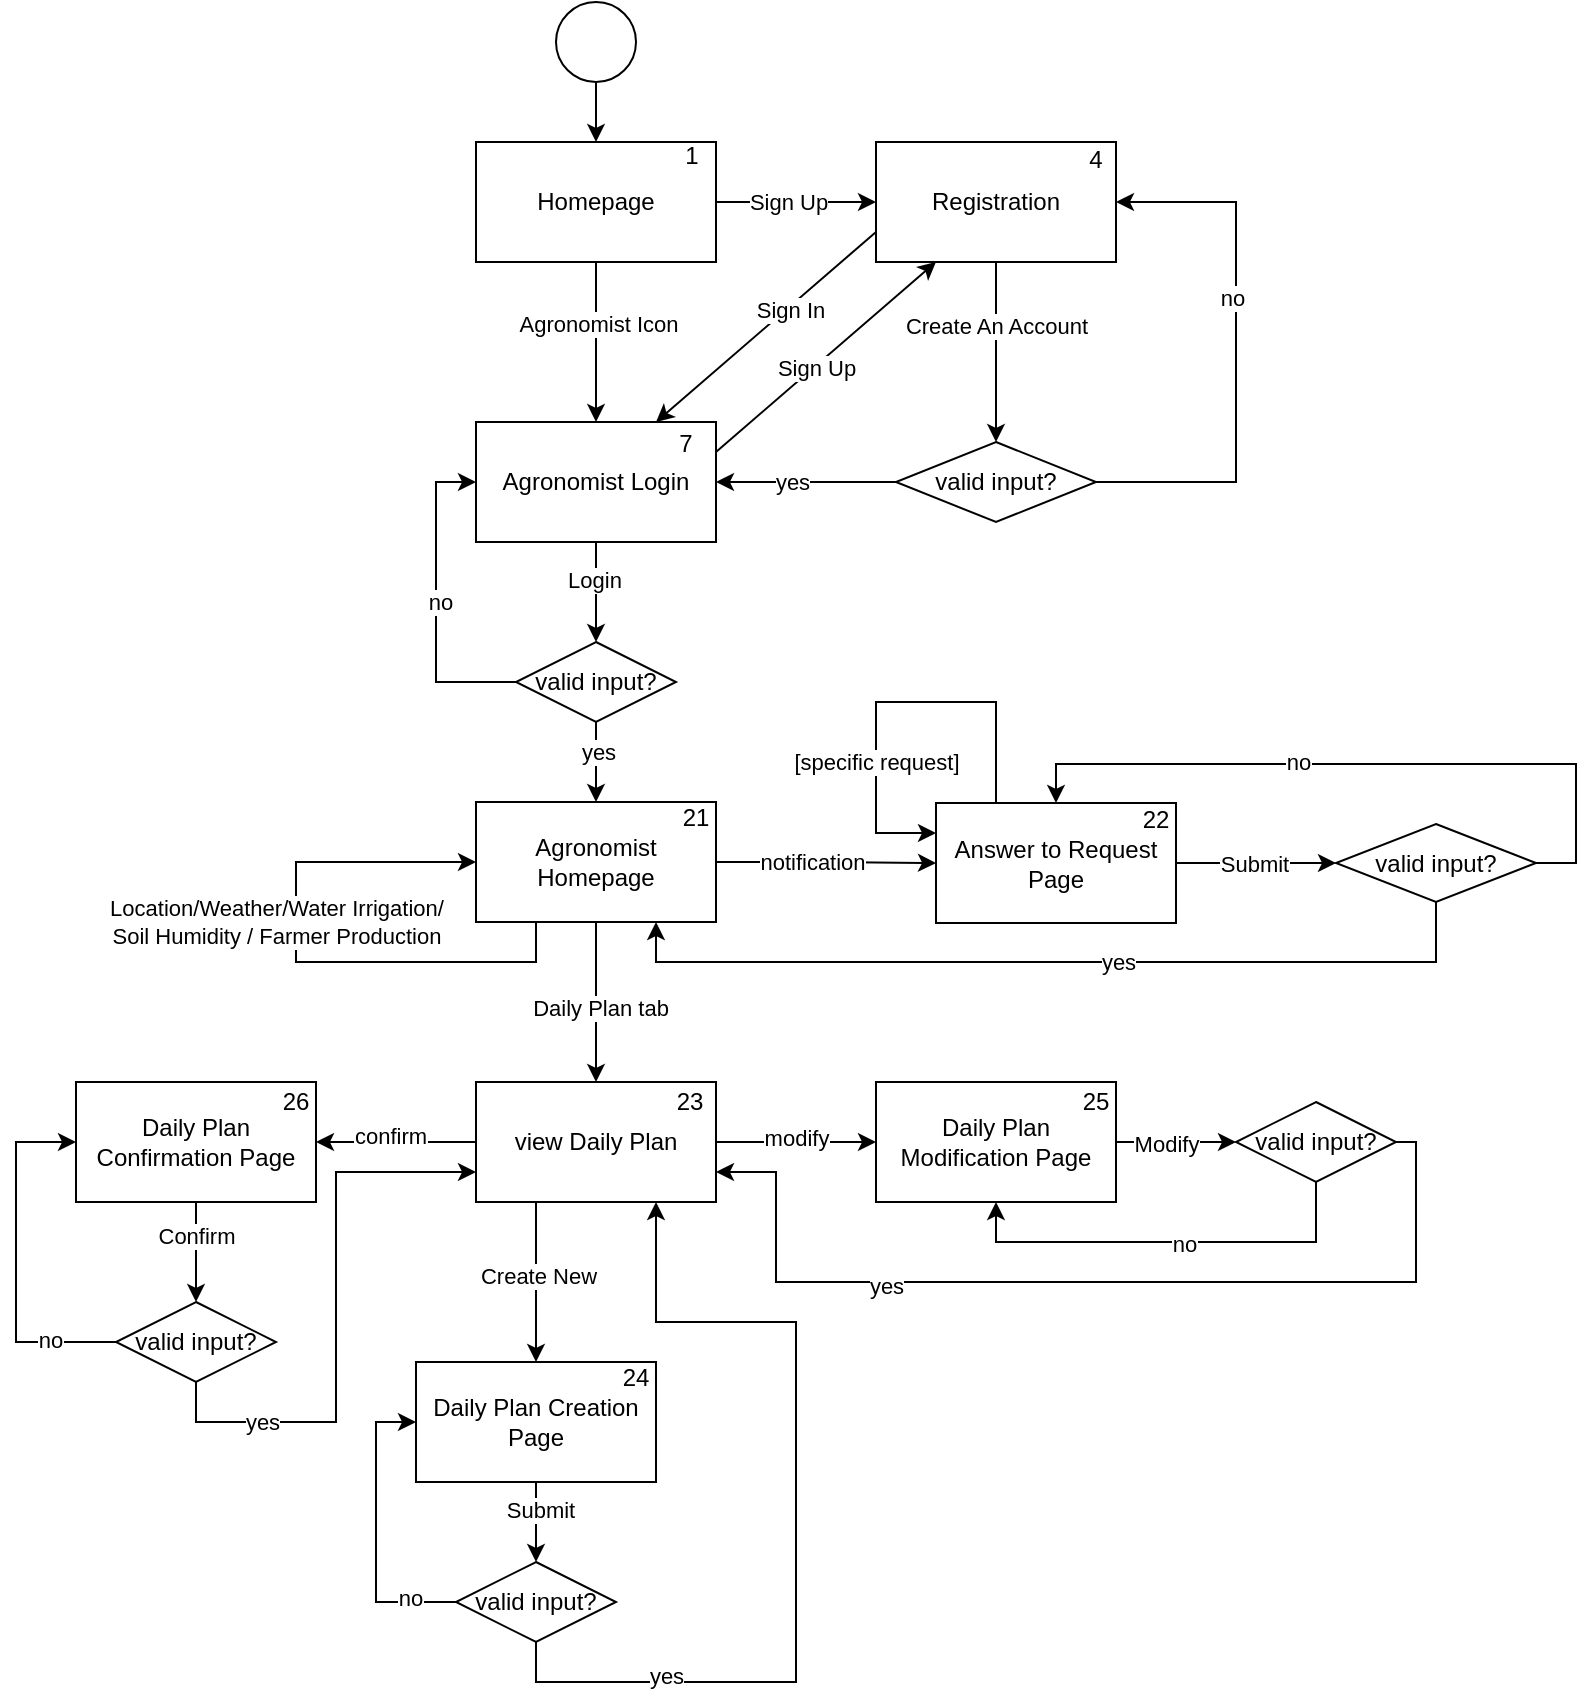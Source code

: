 <mxfile version="16.1.2" type="device" pages="3"><diagram name="Agronomist" id="q0mhzntFPqut93Ub54H_"><mxGraphModel dx="1102" dy="1025" grid="1" gridSize="10" guides="1" tooltips="1" connect="1" arrows="1" fold="1" page="1" pageScale="1" pageWidth="12800" pageHeight="7200" math="0" shadow="0"><root><mxCell id="0"/><mxCell id="1" parent="0"/><mxCell id="Zu-C1h8ac4C4pJdr49Mv-13" value="" style="edgeStyle=orthogonalEdgeStyle;rounded=0;orthogonalLoop=1;jettySize=auto;html=1;" parent="1" source="Zu-C1h8ac4C4pJdr49Mv-1" target="Zu-C1h8ac4C4pJdr49Mv-12" edge="1"><mxGeometry relative="1" as="geometry"/></mxCell><mxCell id="Zu-C1h8ac4C4pJdr49Mv-14" value="Login" style="edgeLabel;html=1;align=center;verticalAlign=middle;resizable=0;points=[];" parent="Zu-C1h8ac4C4pJdr49Mv-13" vertex="1" connectable="0"><mxGeometry x="-0.24" y="-1" relative="1" as="geometry"><mxPoint as="offset"/></mxGeometry></mxCell><mxCell id="CYIv6yas8-BQI2fxhhbZ-3" style="edgeStyle=none;rounded=0;orthogonalLoop=1;jettySize=auto;html=1;exitX=1;exitY=0.25;exitDx=0;exitDy=0;entryX=0.25;entryY=1;entryDx=0;entryDy=0;strokeColor=#000000;" parent="1" source="Zu-C1h8ac4C4pJdr49Mv-1" target="Zu-C1h8ac4C4pJdr49Mv-5" edge="1"><mxGeometry relative="1" as="geometry"/></mxCell><mxCell id="CYIv6yas8-BQI2fxhhbZ-4" value="Sign Up" style="edgeLabel;html=1;align=center;verticalAlign=middle;resizable=0;points=[];" parent="CYIv6yas8-BQI2fxhhbZ-3" vertex="1" connectable="0"><mxGeometry x="-0.102" y="-1" relative="1" as="geometry"><mxPoint as="offset"/></mxGeometry></mxCell><mxCell id="Zu-C1h8ac4C4pJdr49Mv-1" value="Agronomist Login" style="rounded=0;whiteSpace=wrap;html=1;" parent="1" vertex="1"><mxGeometry x="440" y="380" width="120" height="60" as="geometry"/></mxCell><mxCell id="Zu-C1h8ac4C4pJdr49Mv-4" value="" style="edgeStyle=orthogonalEdgeStyle;rounded=0;orthogonalLoop=1;jettySize=auto;html=1;" parent="1" source="Zu-C1h8ac4C4pJdr49Mv-2" target="Zu-C1h8ac4C4pJdr49Mv-3" edge="1"><mxGeometry relative="1" as="geometry"/></mxCell><mxCell id="Zu-C1h8ac4C4pJdr49Mv-2" value="" style="ellipse;whiteSpace=wrap;html=1;aspect=fixed;" parent="1" vertex="1"><mxGeometry x="480" y="170" width="40" height="40" as="geometry"/></mxCell><mxCell id="Zu-C1h8ac4C4pJdr49Mv-6" value="" style="edgeStyle=orthogonalEdgeStyle;rounded=0;orthogonalLoop=1;jettySize=auto;html=1;" parent="1" source="Zu-C1h8ac4C4pJdr49Mv-3" target="Zu-C1h8ac4C4pJdr49Mv-5" edge="1"><mxGeometry relative="1" as="geometry"/></mxCell><mxCell id="Zu-C1h8ac4C4pJdr49Mv-8" value="Sign Up" style="edgeLabel;html=1;align=center;verticalAlign=middle;resizable=0;points=[];" parent="Zu-C1h8ac4C4pJdr49Mv-6" vertex="1" connectable="0"><mxGeometry x="-0.1" y="-3" relative="1" as="geometry"><mxPoint y="-3" as="offset"/></mxGeometry></mxCell><mxCell id="Zu-C1h8ac4C4pJdr49Mv-7" value="" style="edgeStyle=orthogonalEdgeStyle;rounded=0;orthogonalLoop=1;jettySize=auto;html=1;" parent="1" source="Zu-C1h8ac4C4pJdr49Mv-3" target="Zu-C1h8ac4C4pJdr49Mv-1" edge="1"><mxGeometry relative="1" as="geometry"/></mxCell><mxCell id="Zu-C1h8ac4C4pJdr49Mv-9" value="Agronomist Icon" style="edgeLabel;html=1;align=center;verticalAlign=middle;resizable=0;points=[];" parent="Zu-C1h8ac4C4pJdr49Mv-7" vertex="1" connectable="0"><mxGeometry x="-0.225" y="1" relative="1" as="geometry"><mxPoint as="offset"/></mxGeometry></mxCell><mxCell id="Zu-C1h8ac4C4pJdr49Mv-3" value="Homepage" style="rounded=0;whiteSpace=wrap;html=1;" parent="1" vertex="1"><mxGeometry x="440" y="240" width="120" height="60" as="geometry"/></mxCell><mxCell id="Zu-C1h8ac4C4pJdr49Mv-21" value="" style="edgeStyle=orthogonalEdgeStyle;rounded=0;orthogonalLoop=1;jettySize=auto;html=1;" parent="1" source="Zu-C1h8ac4C4pJdr49Mv-5" target="Zu-C1h8ac4C4pJdr49Mv-20" edge="1"><mxGeometry relative="1" as="geometry"/></mxCell><mxCell id="Zu-C1h8ac4C4pJdr49Mv-22" value="Create An Account" style="edgeLabel;html=1;align=center;verticalAlign=middle;resizable=0;points=[];" parent="Zu-C1h8ac4C4pJdr49Mv-21" vertex="1" connectable="0"><mxGeometry x="-0.3" relative="1" as="geometry"><mxPoint as="offset"/></mxGeometry></mxCell><mxCell id="CYIv6yas8-BQI2fxhhbZ-2" style="rounded=0;orthogonalLoop=1;jettySize=auto;html=1;exitX=0;exitY=0.75;exitDx=0;exitDy=0;entryX=0.75;entryY=0;entryDx=0;entryDy=0;strokeColor=#000000;" parent="1" source="Zu-C1h8ac4C4pJdr49Mv-5" target="Zu-C1h8ac4C4pJdr49Mv-1" edge="1"><mxGeometry relative="1" as="geometry"/></mxCell><mxCell id="CYIv6yas8-BQI2fxhhbZ-5" value="Sign In" style="edgeLabel;html=1;align=center;verticalAlign=middle;resizable=0;points=[];" parent="CYIv6yas8-BQI2fxhhbZ-2" vertex="1" connectable="0"><mxGeometry x="-0.201" y="1" relative="1" as="geometry"><mxPoint as="offset"/></mxGeometry></mxCell><mxCell id="Zu-C1h8ac4C4pJdr49Mv-5" value="Registration" style="rounded=0;whiteSpace=wrap;html=1;" parent="1" vertex="1"><mxGeometry x="640" y="240" width="120" height="60" as="geometry"/></mxCell><mxCell id="Zu-C1h8ac4C4pJdr49Mv-15" style="edgeStyle=orthogonalEdgeStyle;rounded=0;orthogonalLoop=1;jettySize=auto;html=1;exitX=0;exitY=0.5;exitDx=0;exitDy=0;entryX=0;entryY=0.5;entryDx=0;entryDy=0;" parent="1" source="Zu-C1h8ac4C4pJdr49Mv-12" target="Zu-C1h8ac4C4pJdr49Mv-1" edge="1"><mxGeometry relative="1" as="geometry"/></mxCell><mxCell id="Zu-C1h8ac4C4pJdr49Mv-16" value="no" style="edgeLabel;html=1;align=center;verticalAlign=middle;resizable=0;points=[];" parent="Zu-C1h8ac4C4pJdr49Mv-15" vertex="1" connectable="0"><mxGeometry y="-2" relative="1" as="geometry"><mxPoint as="offset"/></mxGeometry></mxCell><mxCell id="Zu-C1h8ac4C4pJdr49Mv-18" value="" style="edgeStyle=orthogonalEdgeStyle;rounded=0;orthogonalLoop=1;jettySize=auto;html=1;" parent="1" source="Zu-C1h8ac4C4pJdr49Mv-12" target="Zu-C1h8ac4C4pJdr49Mv-17" edge="1"><mxGeometry relative="1" as="geometry"/></mxCell><mxCell id="Zu-C1h8ac4C4pJdr49Mv-19" value="yes" style="edgeLabel;html=1;align=center;verticalAlign=middle;resizable=0;points=[];" parent="Zu-C1h8ac4C4pJdr49Mv-18" vertex="1" connectable="0"><mxGeometry x="-0.25" y="1" relative="1" as="geometry"><mxPoint as="offset"/></mxGeometry></mxCell><mxCell id="Zu-C1h8ac4C4pJdr49Mv-12" value="valid input?" style="rhombus;whiteSpace=wrap;html=1;fillColor=none;" parent="1" vertex="1"><mxGeometry x="460" y="490" width="80" height="40" as="geometry"/></mxCell><mxCell id="Zu-C1h8ac4C4pJdr49Mv-28" value="" style="edgeStyle=orthogonalEdgeStyle;rounded=0;orthogonalLoop=1;jettySize=auto;html=1;strokeColor=#000000;" parent="1" source="Zu-C1h8ac4C4pJdr49Mv-17" target="Zu-C1h8ac4C4pJdr49Mv-27" edge="1"><mxGeometry relative="1" as="geometry"/></mxCell><mxCell id="Zu-C1h8ac4C4pJdr49Mv-81" value="notification" style="edgeLabel;html=1;align=center;verticalAlign=middle;resizable=0;points=[];" parent="Zu-C1h8ac4C4pJdr49Mv-28" vertex="1" connectable="0"><mxGeometry x="-0.136" relative="1" as="geometry"><mxPoint as="offset"/></mxGeometry></mxCell><mxCell id="Zu-C1h8ac4C4pJdr49Mv-30" value="" style="edgeStyle=orthogonalEdgeStyle;rounded=0;orthogonalLoop=1;jettySize=auto;html=1;strokeColor=#000000;" parent="1" source="Zu-C1h8ac4C4pJdr49Mv-17" target="Zu-C1h8ac4C4pJdr49Mv-29" edge="1"><mxGeometry relative="1" as="geometry"/></mxCell><mxCell id="Zu-C1h8ac4C4pJdr49Mv-82" value="Daily Plan tab" style="edgeLabel;html=1;align=center;verticalAlign=middle;resizable=0;points=[];" parent="Zu-C1h8ac4C4pJdr49Mv-30" vertex="1" connectable="0"><mxGeometry x="0.081" y="2" relative="1" as="geometry"><mxPoint as="offset"/></mxGeometry></mxCell><mxCell id="Zu-C1h8ac4C4pJdr49Mv-17" value="Agronomist Homepage" style="rounded=0;whiteSpace=wrap;html=1;" parent="1" vertex="1"><mxGeometry x="440" y="570" width="120" height="60" as="geometry"/></mxCell><mxCell id="Zu-C1h8ac4C4pJdr49Mv-23" style="edgeStyle=orthogonalEdgeStyle;rounded=0;orthogonalLoop=1;jettySize=auto;html=1;exitX=1;exitY=0.5;exitDx=0;exitDy=0;entryX=1;entryY=0.5;entryDx=0;entryDy=0;" parent="1" source="Zu-C1h8ac4C4pJdr49Mv-20" target="Zu-C1h8ac4C4pJdr49Mv-5" edge="1"><mxGeometry relative="1" as="geometry"><Array as="points"><mxPoint x="820" y="410"/><mxPoint x="820" y="270"/></Array></mxGeometry></mxCell><mxCell id="Zu-C1h8ac4C4pJdr49Mv-24" value="no" style="edgeLabel;html=1;align=center;verticalAlign=middle;resizable=0;points=[];" parent="Zu-C1h8ac4C4pJdr49Mv-23" vertex="1" connectable="0"><mxGeometry x="0.2" y="2" relative="1" as="geometry"><mxPoint as="offset"/></mxGeometry></mxCell><mxCell id="Zu-C1h8ac4C4pJdr49Mv-25" style="edgeStyle=orthogonalEdgeStyle;rounded=0;orthogonalLoop=1;jettySize=auto;html=1;exitX=0;exitY=0.5;exitDx=0;exitDy=0;entryX=1;entryY=0.5;entryDx=0;entryDy=0;strokeColor=#000000;" parent="1" source="Zu-C1h8ac4C4pJdr49Mv-20" target="Zu-C1h8ac4C4pJdr49Mv-1" edge="1"><mxGeometry relative="1" as="geometry"/></mxCell><mxCell id="Zu-C1h8ac4C4pJdr49Mv-26" value="yes" style="edgeLabel;html=1;align=center;verticalAlign=middle;resizable=0;points=[];" parent="Zu-C1h8ac4C4pJdr49Mv-25" vertex="1" connectable="0"><mxGeometry x="0.154" relative="1" as="geometry"><mxPoint as="offset"/></mxGeometry></mxCell><mxCell id="Zu-C1h8ac4C4pJdr49Mv-20" value="&lt;span&gt;valid input?&lt;/span&gt;" style="rhombus;whiteSpace=wrap;html=1;fillColor=none;" parent="1" vertex="1"><mxGeometry x="650" y="390" width="100" height="40" as="geometry"/></mxCell><mxCell id="Zu-C1h8ac4C4pJdr49Mv-66" value="" style="edgeStyle=orthogonalEdgeStyle;rounded=0;orthogonalLoop=1;jettySize=auto;html=1;strokeColor=#000000;" parent="1" source="Zu-C1h8ac4C4pJdr49Mv-27" target="Zu-C1h8ac4C4pJdr49Mv-65" edge="1"><mxGeometry relative="1" as="geometry"/></mxCell><mxCell id="Zu-C1h8ac4C4pJdr49Mv-67" value="Submit" style="edgeLabel;html=1;align=center;verticalAlign=middle;resizable=0;points=[];" parent="Zu-C1h8ac4C4pJdr49Mv-66" vertex="1" connectable="0"><mxGeometry x="-0.035" relative="1" as="geometry"><mxPoint as="offset"/></mxGeometry></mxCell><mxCell id="Zu-C1h8ac4C4pJdr49Mv-27" value="Answer to Request Page" style="rounded=0;whiteSpace=wrap;html=1;" parent="1" vertex="1"><mxGeometry x="670" y="570.5" width="120" height="60" as="geometry"/></mxCell><mxCell id="Zu-C1h8ac4C4pJdr49Mv-32" value="" style="edgeStyle=orthogonalEdgeStyle;rounded=0;orthogonalLoop=1;jettySize=auto;html=1;strokeColor=#000000;exitX=0.25;exitY=1;exitDx=0;exitDy=0;entryX=0.5;entryY=0;entryDx=0;entryDy=0;entryPerimeter=0;" parent="1" source="Zu-C1h8ac4C4pJdr49Mv-29" target="Zu-C1h8ac4C4pJdr49Mv-31" edge="1"><mxGeometry relative="1" as="geometry"/></mxCell><mxCell id="Zu-C1h8ac4C4pJdr49Mv-33" value="Create New" style="edgeLabel;html=1;align=center;verticalAlign=middle;resizable=0;points=[];" parent="Zu-C1h8ac4C4pJdr49Mv-32" vertex="1" connectable="0"><mxGeometry x="-0.075" y="1" relative="1" as="geometry"><mxPoint as="offset"/></mxGeometry></mxCell><mxCell id="Zu-C1h8ac4C4pJdr49Mv-43" value="" style="edgeStyle=orthogonalEdgeStyle;rounded=0;orthogonalLoop=1;jettySize=auto;html=1;strokeColor=#000000;" parent="1" source="Zu-C1h8ac4C4pJdr49Mv-29" target="Zu-C1h8ac4C4pJdr49Mv-42" edge="1"><mxGeometry relative="1" as="geometry"/></mxCell><mxCell id="Zu-C1h8ac4C4pJdr49Mv-44" value="modify" style="edgeLabel;html=1;align=center;verticalAlign=middle;resizable=0;points=[];" parent="Zu-C1h8ac4C4pJdr49Mv-43" vertex="1" connectable="0"><mxGeometry y="-2" relative="1" as="geometry"><mxPoint y="-4" as="offset"/></mxGeometry></mxCell><mxCell id="Zu-C1h8ac4C4pJdr49Mv-56" value="" style="edgeStyle=orthogonalEdgeStyle;rounded=0;orthogonalLoop=1;jettySize=auto;html=1;strokeColor=#000000;" parent="1" source="Zu-C1h8ac4C4pJdr49Mv-29" target="Zu-C1h8ac4C4pJdr49Mv-55" edge="1"><mxGeometry relative="1" as="geometry"/></mxCell><mxCell id="Zu-C1h8ac4C4pJdr49Mv-57" value="confirm" style="edgeLabel;html=1;align=center;verticalAlign=middle;resizable=0;points=[];" parent="Zu-C1h8ac4C4pJdr49Mv-56" vertex="1" connectable="0"><mxGeometry x="0.075" y="2" relative="1" as="geometry"><mxPoint y="-5" as="offset"/></mxGeometry></mxCell><mxCell id="Zu-C1h8ac4C4pJdr49Mv-29" value="view Daily Plan" style="rounded=0;whiteSpace=wrap;html=1;" parent="1" vertex="1"><mxGeometry x="440" y="710" width="120" height="60" as="geometry"/></mxCell><mxCell id="Zu-C1h8ac4C4pJdr49Mv-36" value="" style="edgeStyle=orthogonalEdgeStyle;rounded=0;orthogonalLoop=1;jettySize=auto;html=1;strokeColor=#000000;" parent="1" source="Zu-C1h8ac4C4pJdr49Mv-31" target="Zu-C1h8ac4C4pJdr49Mv-35" edge="1"><mxGeometry relative="1" as="geometry"/></mxCell><mxCell id="Zu-C1h8ac4C4pJdr49Mv-37" value="Submit" style="edgeLabel;html=1;align=center;verticalAlign=middle;resizable=0;points=[];" parent="Zu-C1h8ac4C4pJdr49Mv-36" vertex="1" connectable="0"><mxGeometry x="-0.3" y="2" relative="1" as="geometry"><mxPoint as="offset"/></mxGeometry></mxCell><mxCell id="Zu-C1h8ac4C4pJdr49Mv-31" value="Daily Plan Creation Page" style="rounded=0;whiteSpace=wrap;html=1;" parent="1" vertex="1"><mxGeometry x="410" y="850" width="120" height="60" as="geometry"/></mxCell><mxCell id="Zu-C1h8ac4C4pJdr49Mv-38" style="edgeStyle=orthogonalEdgeStyle;rounded=0;orthogonalLoop=1;jettySize=auto;html=1;exitX=0;exitY=0.5;exitDx=0;exitDy=0;entryX=0;entryY=0.5;entryDx=0;entryDy=0;strokeColor=#000000;" parent="1" source="Zu-C1h8ac4C4pJdr49Mv-35" target="Zu-C1h8ac4C4pJdr49Mv-31" edge="1"><mxGeometry relative="1" as="geometry"><Array as="points"><mxPoint x="390" y="970"/><mxPoint x="390" y="880"/></Array></mxGeometry></mxCell><mxCell id="wjUGpJckpsOiLK478fLL-4" value="no" style="edgeLabel;html=1;align=center;verticalAlign=middle;resizable=0;points=[];" parent="Zu-C1h8ac4C4pJdr49Mv-38" vertex="1" connectable="0"><mxGeometry x="-0.69" y="-2" relative="1" as="geometry"><mxPoint as="offset"/></mxGeometry></mxCell><mxCell id="Zu-C1h8ac4C4pJdr49Mv-40" style="edgeStyle=orthogonalEdgeStyle;rounded=0;orthogonalLoop=1;jettySize=auto;html=1;exitX=0.5;exitY=1;exitDx=0;exitDy=0;entryX=0.75;entryY=1;entryDx=0;entryDy=0;strokeColor=#000000;" parent="1" source="Zu-C1h8ac4C4pJdr49Mv-35" target="Zu-C1h8ac4C4pJdr49Mv-29" edge="1"><mxGeometry relative="1" as="geometry"><Array as="points"><mxPoint x="470" y="1010"/><mxPoint x="600" y="1010"/><mxPoint x="600" y="830"/><mxPoint x="530" y="830"/></Array></mxGeometry></mxCell><mxCell id="wjUGpJckpsOiLK478fLL-3" value="yes" style="edgeLabel;html=1;align=center;verticalAlign=middle;resizable=0;points=[];" parent="Zu-C1h8ac4C4pJdr49Mv-40" vertex="1" connectable="0"><mxGeometry x="-0.632" y="3" relative="1" as="geometry"><mxPoint as="offset"/></mxGeometry></mxCell><mxCell id="Zu-C1h8ac4C4pJdr49Mv-35" value="&lt;span&gt;valid input?&lt;/span&gt;" style="rhombus;whiteSpace=wrap;html=1;fillColor=none;" parent="1" vertex="1"><mxGeometry x="430" y="950" width="80" height="40" as="geometry"/></mxCell><mxCell id="Zu-C1h8ac4C4pJdr49Mv-48" value="" style="edgeStyle=orthogonalEdgeStyle;rounded=0;orthogonalLoop=1;jettySize=auto;html=1;strokeColor=#000000;" parent="1" source="Zu-C1h8ac4C4pJdr49Mv-42" target="Zu-C1h8ac4C4pJdr49Mv-47" edge="1"><mxGeometry relative="1" as="geometry"/></mxCell><mxCell id="Zu-C1h8ac4C4pJdr49Mv-49" value="Modify" style="edgeLabel;html=1;align=center;verticalAlign=middle;resizable=0;points=[];" parent="Zu-C1h8ac4C4pJdr49Mv-48" vertex="1" connectable="0"><mxGeometry x="-0.178" y="-1" relative="1" as="geometry"><mxPoint as="offset"/></mxGeometry></mxCell><mxCell id="Zu-C1h8ac4C4pJdr49Mv-42" value="Daily Plan Modification Page" style="rounded=0;whiteSpace=wrap;html=1;" parent="1" vertex="1"><mxGeometry x="640" y="710" width="120" height="60" as="geometry"/></mxCell><mxCell id="Zu-C1h8ac4C4pJdr49Mv-50" style="edgeStyle=orthogonalEdgeStyle;rounded=0;orthogonalLoop=1;jettySize=auto;html=1;exitX=0.5;exitY=1;exitDx=0;exitDy=0;entryX=0.5;entryY=1;entryDx=0;entryDy=0;strokeColor=#000000;" parent="1" source="Zu-C1h8ac4C4pJdr49Mv-47" target="Zu-C1h8ac4C4pJdr49Mv-42" edge="1"><mxGeometry relative="1" as="geometry"/></mxCell><mxCell id="Zu-C1h8ac4C4pJdr49Mv-51" value="no" style="edgeLabel;html=1;align=center;verticalAlign=middle;resizable=0;points=[];" parent="Zu-C1h8ac4C4pJdr49Mv-50" vertex="1" connectable="0"><mxGeometry x="-0.086" y="1" relative="1" as="geometry"><mxPoint as="offset"/></mxGeometry></mxCell><mxCell id="Zu-C1h8ac4C4pJdr49Mv-52" style="edgeStyle=orthogonalEdgeStyle;rounded=0;orthogonalLoop=1;jettySize=auto;html=1;exitX=1;exitY=0.5;exitDx=0;exitDy=0;entryX=1;entryY=0.75;entryDx=0;entryDy=0;strokeColor=#000000;" parent="1" source="Zu-C1h8ac4C4pJdr49Mv-47" target="Zu-C1h8ac4C4pJdr49Mv-29" edge="1"><mxGeometry relative="1" as="geometry"><Array as="points"><mxPoint x="910" y="740"/><mxPoint x="910" y="810"/><mxPoint x="590" y="810"/><mxPoint x="590" y="755"/></Array></mxGeometry></mxCell><mxCell id="wjUGpJckpsOiLK478fLL-2" value="yes" style="edgeLabel;html=1;align=center;verticalAlign=middle;resizable=0;points=[];" parent="Zu-C1h8ac4C4pJdr49Mv-52" vertex="1" connectable="0"><mxGeometry x="0.424" y="2" relative="1" as="geometry"><mxPoint as="offset"/></mxGeometry></mxCell><mxCell id="Zu-C1h8ac4C4pJdr49Mv-47" value="&lt;span&gt;valid input?&lt;/span&gt;" style="rhombus;whiteSpace=wrap;html=1;fillColor=none;" parent="1" vertex="1"><mxGeometry x="820" y="720" width="80" height="40" as="geometry"/></mxCell><mxCell id="Zu-C1h8ac4C4pJdr49Mv-59" value="" style="edgeStyle=orthogonalEdgeStyle;rounded=0;orthogonalLoop=1;jettySize=auto;html=1;strokeColor=#000000;" parent="1" source="Zu-C1h8ac4C4pJdr49Mv-55" target="Zu-C1h8ac4C4pJdr49Mv-58" edge="1"><mxGeometry relative="1" as="geometry"/></mxCell><mxCell id="Zu-C1h8ac4C4pJdr49Mv-60" value="Confirm" style="edgeLabel;html=1;align=center;verticalAlign=middle;resizable=0;points=[];" parent="Zu-C1h8ac4C4pJdr49Mv-59" vertex="1" connectable="0"><mxGeometry x="-0.32" relative="1" as="geometry"><mxPoint as="offset"/></mxGeometry></mxCell><mxCell id="Zu-C1h8ac4C4pJdr49Mv-55" value="Daily Plan Confirmation Page" style="rounded=0;whiteSpace=wrap;html=1;" parent="1" vertex="1"><mxGeometry x="240" y="710" width="120" height="60" as="geometry"/></mxCell><mxCell id="Zu-C1h8ac4C4pJdr49Mv-61" style="edgeStyle=orthogonalEdgeStyle;rounded=0;orthogonalLoop=1;jettySize=auto;html=1;exitX=0;exitY=0.5;exitDx=0;exitDy=0;entryX=0;entryY=0.5;entryDx=0;entryDy=0;strokeColor=#000000;" parent="1" source="Zu-C1h8ac4C4pJdr49Mv-58" target="Zu-C1h8ac4C4pJdr49Mv-55" edge="1"><mxGeometry relative="1" as="geometry"><Array as="points"><mxPoint x="210" y="840"/><mxPoint x="210" y="740"/></Array></mxGeometry></mxCell><mxCell id="Zu-C1h8ac4C4pJdr49Mv-63" value="no" style="edgeLabel;html=1;align=center;verticalAlign=middle;resizable=0;points=[];" parent="Zu-C1h8ac4C4pJdr49Mv-61" vertex="1" connectable="0"><mxGeometry x="-0.463" y="-2" relative="1" as="geometry"><mxPoint x="15" y="1" as="offset"/></mxGeometry></mxCell><mxCell id="Zu-C1h8ac4C4pJdr49Mv-62" style="edgeStyle=orthogonalEdgeStyle;rounded=0;orthogonalLoop=1;jettySize=auto;html=1;exitX=0.5;exitY=1;exitDx=0;exitDy=0;entryX=0;entryY=0.75;entryDx=0;entryDy=0;strokeColor=#000000;" parent="1" source="Zu-C1h8ac4C4pJdr49Mv-58" target="Zu-C1h8ac4C4pJdr49Mv-29" edge="1"><mxGeometry relative="1" as="geometry"><Array as="points"><mxPoint x="300" y="880"/><mxPoint x="370" y="880"/><mxPoint x="370" y="755"/></Array></mxGeometry></mxCell><mxCell id="wjUGpJckpsOiLK478fLL-5" value="yes" style="edgeLabel;html=1;align=center;verticalAlign=middle;resizable=0;points=[];" parent="Zu-C1h8ac4C4pJdr49Mv-62" vertex="1" connectable="0"><mxGeometry x="-0.633" relative="1" as="geometry"><mxPoint as="offset"/></mxGeometry></mxCell><mxCell id="Zu-C1h8ac4C4pJdr49Mv-58" value="&lt;span&gt;valid input?&lt;/span&gt;" style="rhombus;whiteSpace=wrap;html=1;fillColor=none;" parent="1" vertex="1"><mxGeometry x="260" y="820" width="80" height="40" as="geometry"/></mxCell><mxCell id="Zu-C1h8ac4C4pJdr49Mv-68" style="edgeStyle=orthogonalEdgeStyle;rounded=0;orthogonalLoop=1;jettySize=auto;html=1;exitX=1;exitY=0.5;exitDx=0;exitDy=0;entryX=0.5;entryY=0;entryDx=0;entryDy=0;strokeColor=#000000;" parent="1" source="Zu-C1h8ac4C4pJdr49Mv-65" target="Zu-C1h8ac4C4pJdr49Mv-27" edge="1"><mxGeometry relative="1" as="geometry"><Array as="points"><mxPoint x="990" y="601"/><mxPoint x="990" y="551"/><mxPoint x="730" y="551"/></Array></mxGeometry></mxCell><mxCell id="Zu-C1h8ac4C4pJdr49Mv-69" value="no" style="edgeLabel;html=1;align=center;verticalAlign=middle;resizable=0;points=[];" parent="Zu-C1h8ac4C4pJdr49Mv-68" vertex="1" connectable="0"><mxGeometry x="0.198" y="-1" relative="1" as="geometry"><mxPoint as="offset"/></mxGeometry></mxCell><mxCell id="Zu-C1h8ac4C4pJdr49Mv-70" style="edgeStyle=orthogonalEdgeStyle;rounded=0;orthogonalLoop=1;jettySize=auto;html=1;exitX=0.5;exitY=1;exitDx=0;exitDy=0;entryX=0.75;entryY=1;entryDx=0;entryDy=0;strokeColor=#000000;" parent="1" source="Zu-C1h8ac4C4pJdr49Mv-65" target="Zu-C1h8ac4C4pJdr49Mv-17" edge="1"><mxGeometry relative="1" as="geometry"><Array as="points"><mxPoint x="920" y="650"/><mxPoint x="530" y="650"/></Array></mxGeometry></mxCell><mxCell id="Zu-C1h8ac4C4pJdr49Mv-71" value="yes" style="edgeLabel;html=1;align=center;verticalAlign=middle;resizable=0;points=[];" parent="Zu-C1h8ac4C4pJdr49Mv-70" vertex="1" connectable="0"><mxGeometry x="-0.141" relative="1" as="geometry"><mxPoint as="offset"/></mxGeometry></mxCell><mxCell id="Zu-C1h8ac4C4pJdr49Mv-65" value="&lt;span&gt;valid input?&lt;/span&gt;" style="rhombus;whiteSpace=wrap;html=1;fillColor=none;" parent="1" vertex="1"><mxGeometry x="870" y="581" width="100" height="39" as="geometry"/></mxCell><mxCell id="Zu-C1h8ac4C4pJdr49Mv-72" value="23" style="text;html=1;strokeColor=none;fillColor=none;align=center;verticalAlign=middle;whiteSpace=wrap;rounded=0;" parent="1" vertex="1"><mxGeometry x="517" y="705" width="60" height="30" as="geometry"/></mxCell><mxCell id="Zu-C1h8ac4C4pJdr49Mv-73" value="24" style="text;html=1;strokeColor=none;fillColor=none;align=center;verticalAlign=middle;whiteSpace=wrap;rounded=0;" parent="1" vertex="1"><mxGeometry x="490" y="843" width="60" height="30" as="geometry"/></mxCell><mxCell id="Zu-C1h8ac4C4pJdr49Mv-74" value="25" style="text;html=1;strokeColor=none;fillColor=none;align=center;verticalAlign=middle;whiteSpace=wrap;rounded=0;" parent="1" vertex="1"><mxGeometry x="720" y="705" width="60" height="30" as="geometry"/></mxCell><mxCell id="Zu-C1h8ac4C4pJdr49Mv-75" value="26" style="text;html=1;strokeColor=none;fillColor=none;align=center;verticalAlign=middle;whiteSpace=wrap;rounded=0;" parent="1" vertex="1"><mxGeometry x="320" y="705" width="60" height="30" as="geometry"/></mxCell><mxCell id="Zu-C1h8ac4C4pJdr49Mv-76" value="21" style="text;html=1;strokeColor=none;fillColor=none;align=center;verticalAlign=middle;whiteSpace=wrap;rounded=0;" parent="1" vertex="1"><mxGeometry x="520" y="563" width="60" height="30" as="geometry"/></mxCell><mxCell id="Zu-C1h8ac4C4pJdr49Mv-77" value="22" style="text;html=1;strokeColor=none;fillColor=none;align=center;verticalAlign=middle;whiteSpace=wrap;rounded=0;" parent="1" vertex="1"><mxGeometry x="750" y="563.5" width="60" height="30" as="geometry"/></mxCell><mxCell id="Zu-C1h8ac4C4pJdr49Mv-78" value="1" style="text;html=1;strokeColor=none;fillColor=none;align=center;verticalAlign=middle;whiteSpace=wrap;rounded=0;" parent="1" vertex="1"><mxGeometry x="518" y="232" width="60" height="30" as="geometry"/></mxCell><mxCell id="Zu-C1h8ac4C4pJdr49Mv-79" value="4" style="text;html=1;strokeColor=none;fillColor=none;align=center;verticalAlign=middle;whiteSpace=wrap;rounded=0;" parent="1" vertex="1"><mxGeometry x="720" y="234" width="60" height="30" as="geometry"/></mxCell><mxCell id="Zu-C1h8ac4C4pJdr49Mv-80" value="7" style="text;html=1;strokeColor=none;fillColor=none;align=center;verticalAlign=middle;whiteSpace=wrap;rounded=0;" parent="1" vertex="1"><mxGeometry x="537" y="384" width="16" height="13" as="geometry"/></mxCell><mxCell id="CYIv6yas8-BQI2fxhhbZ-6" style="edgeStyle=orthogonalEdgeStyle;rounded=0;orthogonalLoop=1;jettySize=auto;html=1;exitX=0.25;exitY=0;exitDx=0;exitDy=0;entryX=0;entryY=0.25;entryDx=0;entryDy=0;strokeColor=#000000;" parent="1" source="Zu-C1h8ac4C4pJdr49Mv-27" target="Zu-C1h8ac4C4pJdr49Mv-27" edge="1"><mxGeometry relative="1" as="geometry"><Array as="points"><mxPoint x="700" y="520"/><mxPoint x="640" y="520"/><mxPoint x="640" y="586"/></Array></mxGeometry></mxCell><mxCell id="CYIv6yas8-BQI2fxhhbZ-7" value="[specific request]" style="edgeLabel;html=1;align=center;verticalAlign=middle;resizable=0;points=[];" parent="CYIv6yas8-BQI2fxhhbZ-6" vertex="1" connectable="0"><mxGeometry x="-0.141" relative="1" as="geometry"><mxPoint x="-22" y="30" as="offset"/></mxGeometry></mxCell><mxCell id="CYIv6yas8-BQI2fxhhbZ-12" style="edgeStyle=orthogonalEdgeStyle;rounded=0;orthogonalLoop=1;jettySize=auto;html=1;exitX=0.25;exitY=1;exitDx=0;exitDy=0;entryX=0;entryY=0.5;entryDx=0;entryDy=0;strokeColor=#000000;" parent="1" source="Zu-C1h8ac4C4pJdr49Mv-17" target="Zu-C1h8ac4C4pJdr49Mv-17" edge="1"><mxGeometry relative="1" as="geometry"><Array as="points"><mxPoint x="470" y="650"/><mxPoint x="350" y="650"/><mxPoint x="350" y="600"/></Array></mxGeometry></mxCell><mxCell id="CYIv6yas8-BQI2fxhhbZ-13" value="Location/Weather/Water Irrigation/&lt;br&gt;Soil Humidity / Farmer Production" style="edgeLabel;html=1;align=center;verticalAlign=middle;resizable=0;points=[];" parent="CYIv6yas8-BQI2fxhhbZ-12" vertex="1" connectable="0"><mxGeometry x="0.193" y="-1" relative="1" as="geometry"><mxPoint x="-11" y="7" as="offset"/></mxGeometry></mxCell></root></mxGraphModel></diagram><diagram id="KlBmU9p3FiDcRD56nQNB" name="Policy Maker"><mxGraphModel dx="630" dy="586" grid="1" gridSize="10" guides="1" tooltips="1" connect="1" arrows="1" fold="1" page="1" pageScale="1" pageWidth="827" pageHeight="1169" math="0" shadow="0"><root><mxCell id="kpEii9LMkYq0MvgOggvJ-0"/><mxCell id="kpEii9LMkYq0MvgOggvJ-1" parent="kpEii9LMkYq0MvgOggvJ-0"/><mxCell id="xcmX4SnxBu0eFdt01ym3-0" value="" style="edgeStyle=orthogonalEdgeStyle;rounded=0;orthogonalLoop=1;jettySize=auto;html=1;" parent="kpEii9LMkYq0MvgOggvJ-1" source="xcmX4SnxBu0eFdt01ym3-2" edge="1"><mxGeometry relative="1" as="geometry"><mxPoint x="500" y="490" as="targetPoint"/></mxGeometry></mxCell><mxCell id="xcmX4SnxBu0eFdt01ym3-1" value="Login" style="edgeLabel;html=1;align=center;verticalAlign=middle;resizable=0;points=[];" parent="xcmX4SnxBu0eFdt01ym3-0" vertex="1" connectable="0"><mxGeometry x="-0.24" y="-1" relative="1" as="geometry"><mxPoint y="4" as="offset"/></mxGeometry></mxCell><mxCell id="xcmX4SnxBu0eFdt01ym3-2" value="Policy Maker Login" style="rounded=0;whiteSpace=wrap;html=1;" parent="kpEii9LMkYq0MvgOggvJ-1" vertex="1"><mxGeometry x="440" y="380" width="120" height="60" as="geometry"/></mxCell><mxCell id="xcmX4SnxBu0eFdt01ym3-3" value="" style="edgeStyle=orthogonalEdgeStyle;rounded=0;orthogonalLoop=1;jettySize=auto;html=1;" parent="kpEii9LMkYq0MvgOggvJ-1" source="xcmX4SnxBu0eFdt01ym3-4" target="xcmX4SnxBu0eFdt01ym3-9" edge="1"><mxGeometry relative="1" as="geometry"/></mxCell><mxCell id="xcmX4SnxBu0eFdt01ym3-4" value="" style="ellipse;whiteSpace=wrap;html=1;aspect=fixed;" parent="kpEii9LMkYq0MvgOggvJ-1" vertex="1"><mxGeometry x="480" y="140" width="40" height="40" as="geometry"/></mxCell><mxCell id="xcmX4SnxBu0eFdt01ym3-5" value="" style="edgeStyle=orthogonalEdgeStyle;rounded=0;orthogonalLoop=1;jettySize=auto;html=1;" parent="kpEii9LMkYq0MvgOggvJ-1" source="xcmX4SnxBu0eFdt01ym3-9" target="xcmX4SnxBu0eFdt01ym3-12" edge="1"><mxGeometry relative="1" as="geometry"/></mxCell><mxCell id="xcmX4SnxBu0eFdt01ym3-6" value="Sign Up" style="edgeLabel;html=1;align=center;verticalAlign=middle;resizable=0;points=[];" parent="xcmX4SnxBu0eFdt01ym3-5" vertex="1" connectable="0"><mxGeometry x="-0.1" y="-3" relative="1" as="geometry"><mxPoint y="-3" as="offset"/></mxGeometry></mxCell><mxCell id="xcmX4SnxBu0eFdt01ym3-7" value="" style="edgeStyle=orthogonalEdgeStyle;rounded=0;orthogonalLoop=1;jettySize=auto;html=1;" parent="kpEii9LMkYq0MvgOggvJ-1" source="xcmX4SnxBu0eFdt01ym3-9" target="xcmX4SnxBu0eFdt01ym3-2" edge="1"><mxGeometry relative="1" as="geometry"/></mxCell><mxCell id="xcmX4SnxBu0eFdt01ym3-8" value="Policy Maker&amp;nbsp;Icon" style="edgeLabel;html=1;align=center;verticalAlign=middle;resizable=0;points=[];" parent="xcmX4SnxBu0eFdt01ym3-7" vertex="1" connectable="0"><mxGeometry x="-0.225" y="1" relative="1" as="geometry"><mxPoint y="7" as="offset"/></mxGeometry></mxCell><mxCell id="xcmX4SnxBu0eFdt01ym3-9" value="Homepage" style="rounded=0;whiteSpace=wrap;html=1;" parent="kpEii9LMkYq0MvgOggvJ-1" vertex="1"><mxGeometry x="440" y="240" width="120" height="60" as="geometry"/></mxCell><mxCell id="xcmX4SnxBu0eFdt01ym3-10" value="" style="edgeStyle=orthogonalEdgeStyle;rounded=0;orthogonalLoop=1;jettySize=auto;html=1;" parent="kpEii9LMkYq0MvgOggvJ-1" source="xcmX4SnxBu0eFdt01ym3-12" edge="1"><mxGeometry relative="1" as="geometry"><mxPoint x="700" y="390" as="targetPoint"/></mxGeometry></mxCell><mxCell id="xcmX4SnxBu0eFdt01ym3-11" value="Create An Account" style="edgeLabel;html=1;align=center;verticalAlign=middle;resizable=0;points=[];" parent="xcmX4SnxBu0eFdt01ym3-10" vertex="1" connectable="0"><mxGeometry x="-0.3" relative="1" as="geometry"><mxPoint y="7" as="offset"/></mxGeometry></mxCell><mxCell id="jgfEMmD-KZMe4a_c50Sb-0" style="rounded=0;orthogonalLoop=1;jettySize=auto;html=1;exitX=0.172;exitY=1.027;exitDx=0;exitDy=0;entryX=1;entryY=0;entryDx=0;entryDy=0;endArrow=none;endFill=0;startArrow=classic;startFill=1;exitPerimeter=0;" parent="kpEii9LMkYq0MvgOggvJ-1" source="xcmX4SnxBu0eFdt01ym3-12" edge="1"><mxGeometry relative="1" as="geometry"><mxPoint x="641" y="316" as="sourcePoint"/><mxPoint x="561" y="396" as="targetPoint"/></mxGeometry></mxCell><mxCell id="-L9-4Gx6rVrI9xV9n4-l-0" style="rounded=0;orthogonalLoop=1;jettySize=auto;html=1;exitX=-0.013;exitY=0.693;exitDx=0;exitDy=0;entryX=0.75;entryY=0;entryDx=0;entryDy=0;exitPerimeter=0;" parent="kpEii9LMkYq0MvgOggvJ-1" source="xcmX4SnxBu0eFdt01ym3-12" target="xcmX4SnxBu0eFdt01ym3-2" edge="1"><mxGeometry relative="1" as="geometry"/></mxCell><mxCell id="xcmX4SnxBu0eFdt01ym3-12" value="Registration" style="rounded=0;whiteSpace=wrap;html=1;" parent="kpEii9LMkYq0MvgOggvJ-1" vertex="1"><mxGeometry x="640" y="240" width="120" height="60" as="geometry"/></mxCell><mxCell id="xcmX4SnxBu0eFdt01ym3-13" style="edgeStyle=orthogonalEdgeStyle;rounded=0;orthogonalLoop=1;jettySize=auto;html=1;exitX=0;exitY=0.5;exitDx=0;exitDy=0;entryX=0;entryY=0.5;entryDx=0;entryDy=0;" parent="kpEii9LMkYq0MvgOggvJ-1" source="45FQCAPgFjcVa8LtkwKw-0" target="xcmX4SnxBu0eFdt01ym3-2" edge="1"><mxGeometry relative="1" as="geometry"><mxPoint x="490" y="510" as="sourcePoint"/><Array as="points"><mxPoint x="420" y="510"/><mxPoint x="420" y="410"/></Array></mxGeometry></mxCell><mxCell id="xcmX4SnxBu0eFdt01ym3-15" value="" style="edgeStyle=orthogonalEdgeStyle;rounded=0;orthogonalLoop=1;jettySize=auto;html=1;" parent="kpEii9LMkYq0MvgOggvJ-1" target="xcmX4SnxBu0eFdt01ym3-22" edge="1"><mxGeometry relative="1" as="geometry"><mxPoint x="500" y="530" as="sourcePoint"/></mxGeometry></mxCell><mxCell id="xcmX4SnxBu0eFdt01ym3-16" value="Yes" style="edgeLabel;html=1;align=center;verticalAlign=middle;resizable=0;points=[];" parent="xcmX4SnxBu0eFdt01ym3-15" vertex="1" connectable="0"><mxGeometry x="-0.25" y="1" relative="1" as="geometry"><mxPoint as="offset"/></mxGeometry></mxCell><mxCell id="xcmX4SnxBu0eFdt01ym3-18" value="" style="edgeStyle=orthogonalEdgeStyle;rounded=0;orthogonalLoop=1;jettySize=auto;html=1;strokeColor=#000000;" parent="kpEii9LMkYq0MvgOggvJ-1" source="xcmX4SnxBu0eFdt01ym3-22" target="xcmX4SnxBu0eFdt01ym3-30" edge="1"><mxGeometry relative="1" as="geometry"/></mxCell><mxCell id="xcmX4SnxBu0eFdt01ym3-19" value="[Area]" style="edgeLabel;html=1;align=center;verticalAlign=middle;resizable=0;points=[];" parent="xcmX4SnxBu0eFdt01ym3-18" vertex="1" connectable="0"><mxGeometry x="-0.136" relative="1" as="geometry"><mxPoint as="offset"/></mxGeometry></mxCell><mxCell id="xcmX4SnxBu0eFdt01ym3-20" value="" style="edgeStyle=orthogonalEdgeStyle;rounded=0;orthogonalLoop=1;jettySize=auto;html=1;strokeColor=#000000;" parent="kpEii9LMkYq0MvgOggvJ-1" source="xcmX4SnxBu0eFdt01ym3-22" target="xcmX4SnxBu0eFdt01ym3-37" edge="1"><mxGeometry relative="1" as="geometry"/></mxCell><mxCell id="xcmX4SnxBu0eFdt01ym3-21" value="[Agronomist Name]" style="edgeLabel;html=1;align=center;verticalAlign=middle;resizable=0;points=[];" parent="xcmX4SnxBu0eFdt01ym3-20" vertex="1" connectable="0"><mxGeometry x="0.081" y="2" relative="1" as="geometry"><mxPoint y="-1" as="offset"/></mxGeometry></mxCell><mxCell id="xcmX4SnxBu0eFdt01ym3-22" value="Policy Maker Homepage" style="rounded=0;whiteSpace=wrap;html=1;" parent="kpEii9LMkYq0MvgOggvJ-1" vertex="1"><mxGeometry x="440" y="570" width="120" height="60" as="geometry"/></mxCell><mxCell id="xcmX4SnxBu0eFdt01ym3-23" style="edgeStyle=orthogonalEdgeStyle;rounded=0;orthogonalLoop=1;jettySize=auto;html=1;exitX=1;exitY=0.5;exitDx=0;exitDy=0;entryX=1;entryY=0.5;entryDx=0;entryDy=0;" parent="kpEii9LMkYq0MvgOggvJ-1" source="45FQCAPgFjcVa8LtkwKw-5" target="xcmX4SnxBu0eFdt01ym3-12" edge="1"><mxGeometry relative="1" as="geometry"><Array as="points"><mxPoint x="820" y="410"/><mxPoint x="820" y="270"/></Array><mxPoint x="710" y="410" as="sourcePoint"/></mxGeometry></mxCell><mxCell id="xcmX4SnxBu0eFdt01ym3-24" value="No" style="edgeLabel;html=1;align=center;verticalAlign=middle;resizable=0;points=[];" parent="xcmX4SnxBu0eFdt01ym3-23" vertex="1" connectable="0"><mxGeometry x="0.2" y="2" relative="1" as="geometry"><mxPoint x="2" y="18" as="offset"/></mxGeometry></mxCell><mxCell id="xcmX4SnxBu0eFdt01ym3-25" style="edgeStyle=orthogonalEdgeStyle;rounded=0;orthogonalLoop=1;jettySize=auto;html=1;exitX=0;exitY=0.5;exitDx=0;exitDy=0;entryX=1;entryY=0.5;entryDx=0;entryDy=0;strokeColor=#000000;" parent="kpEii9LMkYq0MvgOggvJ-1" source="45FQCAPgFjcVa8LtkwKw-5" target="xcmX4SnxBu0eFdt01ym3-2" edge="1"><mxGeometry relative="1" as="geometry"><mxPoint x="690" y="410" as="sourcePoint"/></mxGeometry></mxCell><mxCell id="xcmX4SnxBu0eFdt01ym3-26" value="Yes" style="edgeLabel;html=1;align=center;verticalAlign=middle;resizable=0;points=[];" parent="xcmX4SnxBu0eFdt01ym3-25" vertex="1" connectable="0"><mxGeometry x="0.154" relative="1" as="geometry"><mxPoint x="8" as="offset"/></mxGeometry></mxCell><mxCell id="xcmX4SnxBu0eFdt01ym3-28" value="" style="edgeStyle=orthogonalEdgeStyle;rounded=0;orthogonalLoop=1;jettySize=auto;html=1;strokeColor=#000000;entryX=0.5;entryY=0;entryDx=0;entryDy=0;" parent="kpEii9LMkYq0MvgOggvJ-1" source="xcmX4SnxBu0eFdt01ym3-30" target="_hQlX2AQSonwfvc6cXst-0" edge="1"><mxGeometry relative="1" as="geometry"><mxPoint x="730" y="740" as="targetPoint"/></mxGeometry></mxCell><mxCell id="xcmX4SnxBu0eFdt01ym3-29" value="Update Performace" style="edgeLabel;html=1;align=center;verticalAlign=middle;resizable=0;points=[];" parent="xcmX4SnxBu0eFdt01ym3-28" vertex="1" connectable="0"><mxGeometry x="-0.035" relative="1" as="geometry"><mxPoint as="offset"/></mxGeometry></mxCell><mxCell id="xcmX4SnxBu0eFdt01ym3-30" value="Area Information Page" style="rounded=0;whiteSpace=wrap;html=1;fillColor=#FFFFFF;strokeColor=default;" parent="kpEii9LMkYq0MvgOggvJ-1" vertex="1"><mxGeometry x="670" y="570.5" width="120" height="60" as="geometry"/></mxCell><mxCell id="xcmX4SnxBu0eFdt01ym3-35" value="" style="edgeStyle=orthogonalEdgeStyle;rounded=0;orthogonalLoop=1;jettySize=auto;html=1;strokeColor=#000000;" parent="kpEii9LMkYq0MvgOggvJ-1" source="xcmX4SnxBu0eFdt01ym3-37" target="xcmX4SnxBu0eFdt01ym3-56" edge="1"><mxGeometry relative="1" as="geometry"/></mxCell><mxCell id="xcmX4SnxBu0eFdt01ym3-36" value="[Daily Plan Title]" style="edgeLabel;html=1;align=center;verticalAlign=middle;resizable=0;points=[];" parent="xcmX4SnxBu0eFdt01ym3-35" vertex="1" connectable="0"><mxGeometry x="0.075" y="2" relative="1" as="geometry"><mxPoint y="-9" as="offset"/></mxGeometry></mxCell><mxCell id="xcmX4SnxBu0eFdt01ym3-37" value="Daily Plan View Page" style="rounded=0;whiteSpace=wrap;html=1;fillColor=#FFFFFF;strokeColor=#000000;" parent="kpEii9LMkYq0MvgOggvJ-1" vertex="1"><mxGeometry x="440" y="695" width="120" height="60" as="geometry"/></mxCell><mxCell id="xcmX4SnxBu0eFdt01ym3-56" value="Daily Plan Details View Page" style="rounded=0;whiteSpace=wrap;html=1;" parent="kpEii9LMkYq0MvgOggvJ-1" vertex="1"><mxGeometry x="440" y="829" width="120" height="60" as="geometry"/></mxCell><mxCell id="xcmX4SnxBu0eFdt01ym3-70" value="12" style="text;html=1;strokeColor=none;fillColor=none;align=center;verticalAlign=middle;whiteSpace=wrap;rounded=0;" parent="kpEii9LMkYq0MvgOggvJ-1" vertex="1"><mxGeometry x="521" y="823" width="60" height="30" as="geometry"/></mxCell><mxCell id="xcmX4SnxBu0eFdt01ym3-71" value="8" style="text;html=1;strokeColor=none;fillColor=none;align=center;verticalAlign=middle;whiteSpace=wrap;rounded=0;" parent="kpEii9LMkYq0MvgOggvJ-1" vertex="1"><mxGeometry x="520" y="563" width="60" height="30" as="geometry"/></mxCell><mxCell id="xcmX4SnxBu0eFdt01ym3-72" value="9" style="text;html=1;strokeColor=none;fillColor=none;align=center;verticalAlign=middle;whiteSpace=wrap;rounded=0;" parent="kpEii9LMkYq0MvgOggvJ-1" vertex="1"><mxGeometry x="750" y="563.5" width="60" height="30" as="geometry"/></mxCell><mxCell id="xcmX4SnxBu0eFdt01ym3-73" value="1" style="text;html=1;strokeColor=none;fillColor=none;align=center;verticalAlign=middle;whiteSpace=wrap;rounded=0;" parent="kpEii9LMkYq0MvgOggvJ-1" vertex="1"><mxGeometry x="518" y="232" width="60" height="30" as="geometry"/></mxCell><mxCell id="xcmX4SnxBu0eFdt01ym3-74" value="2" style="text;html=1;strokeColor=none;fillColor=none;align=center;verticalAlign=middle;whiteSpace=wrap;rounded=0;" parent="kpEii9LMkYq0MvgOggvJ-1" vertex="1"><mxGeometry x="720" y="234" width="60" height="30" as="geometry"/></mxCell><mxCell id="xcmX4SnxBu0eFdt01ym3-75" value="5" style="text;html=1;strokeColor=none;fillColor=none;align=center;verticalAlign=middle;whiteSpace=wrap;rounded=0;" parent="kpEii9LMkYq0MvgOggvJ-1" vertex="1"><mxGeometry x="520" y="373" width="60" height="30" as="geometry"/></mxCell><mxCell id="xcmX4SnxBu0eFdt01ym3-77" value="11" style="text;html=1;strokeColor=none;fillColor=none;align=center;verticalAlign=middle;whiteSpace=wrap;rounded=0;" parent="kpEii9LMkYq0MvgOggvJ-1" vertex="1"><mxGeometry x="521" y="688" width="60" height="30" as="geometry"/></mxCell><mxCell id="W1K8DWbT69Z5QMG6UEvY-2" style="edgeStyle=orthogonalEdgeStyle;rounded=0;orthogonalLoop=1;jettySize=auto;html=1;exitX=1;exitY=0.5;exitDx=0;exitDy=0;" parent="kpEii9LMkYq0MvgOggvJ-1" source="_hQlX2AQSonwfvc6cXst-0" target="W1K8DWbT69Z5QMG6UEvY-1" edge="1"><mxGeometry relative="1" as="geometry"/></mxCell><mxCell id="_hQlX2AQSonwfvc6cXst-0" value="Update Performance Page" style="rounded=0;whiteSpace=wrap;html=1;" parent="kpEii9LMkYq0MvgOggvJ-1" vertex="1"><mxGeometry x="670" y="754" width="120" height="60" as="geometry"/></mxCell><mxCell id="_hQlX2AQSonwfvc6cXst-13" value="10" style="text;html=1;strokeColor=none;fillColor=none;align=center;verticalAlign=middle;whiteSpace=wrap;rounded=0;" parent="kpEii9LMkYq0MvgOggvJ-1" vertex="1"><mxGeometry x="750" y="750" width="60" height="30" as="geometry"/></mxCell><mxCell id="45FQCAPgFjcVa8LtkwKw-0" value="Vaild Input?" style="rhombus;whiteSpace=wrap;html=1;fillColor=none;" parent="kpEii9LMkYq0MvgOggvJ-1" vertex="1"><mxGeometry x="460" y="490" width="80" height="40" as="geometry"/></mxCell><mxCell id="45FQCAPgFjcVa8LtkwKw-4" value="No" style="edgeLabel;html=1;align=center;verticalAlign=middle;resizable=0;points=[];" parent="kpEii9LMkYq0MvgOggvJ-1" vertex="1" connectable="0"><mxGeometry x="420" y="462.003" as="geometry"/></mxCell><mxCell id="45FQCAPgFjcVa8LtkwKw-5" value="Vaild Input?" style="rhombus;whiteSpace=wrap;html=1;fillColor=none;" parent="kpEii9LMkYq0MvgOggvJ-1" vertex="1"><mxGeometry x="660" y="390" width="80" height="40" as="geometry"/></mxCell><mxCell id="W1K8DWbT69Z5QMG6UEvY-4" style="edgeStyle=orthogonalEdgeStyle;rounded=0;orthogonalLoop=1;jettySize=auto;html=1;exitX=0.5;exitY=0;exitDx=0;exitDy=0;entryX=1;entryY=0.5;entryDx=0;entryDy=0;" parent="kpEii9LMkYq0MvgOggvJ-1" source="W1K8DWbT69Z5QMG6UEvY-1" target="xcmX4SnxBu0eFdt01ym3-30" edge="1"><mxGeometry relative="1" as="geometry"/></mxCell><mxCell id="W1K8DWbT69Z5QMG6UEvY-6" value="Yes" style="edgeLabel;html=1;align=center;verticalAlign=middle;resizable=0;points=[];" parent="W1K8DWbT69Z5QMG6UEvY-4" vertex="1" connectable="0"><mxGeometry x="-0.403" y="1" relative="1" as="geometry"><mxPoint as="offset"/></mxGeometry></mxCell><mxCell id="W1K8DWbT69Z5QMG6UEvY-5" style="edgeStyle=orthogonalEdgeStyle;rounded=0;orthogonalLoop=1;jettySize=auto;html=1;exitX=0.5;exitY=1;exitDx=0;exitDy=0;entryX=0.5;entryY=1;entryDx=0;entryDy=0;" parent="kpEii9LMkYq0MvgOggvJ-1" source="W1K8DWbT69Z5QMG6UEvY-1" target="_hQlX2AQSonwfvc6cXst-0" edge="1"><mxGeometry relative="1" as="geometry"><Array as="points"><mxPoint x="910" y="859"/><mxPoint x="730" y="859"/></Array></mxGeometry></mxCell><mxCell id="W1K8DWbT69Z5QMG6UEvY-1" value="Vaild Input?" style="rhombus;whiteSpace=wrap;html=1;fillColor=none;" parent="kpEii9LMkYq0MvgOggvJ-1" vertex="1"><mxGeometry x="870" y="764" width="80" height="40" as="geometry"/></mxCell><mxCell id="W1K8DWbT69Z5QMG6UEvY-3" value="Submit" style="edgeLabel;html=1;align=center;verticalAlign=middle;resizable=0;points=[];" parent="kpEii9LMkYq0MvgOggvJ-1" vertex="1" connectable="0"><mxGeometry x="832" y="790" as="geometry"><mxPoint x="-6" y="-6" as="offset"/></mxGeometry></mxCell><mxCell id="W1K8DWbT69Z5QMG6UEvY-7" value="No" style="edgeLabel;html=1;align=center;verticalAlign=middle;resizable=0;points=[];" parent="kpEii9LMkYq0MvgOggvJ-1" vertex="1" connectable="0"><mxGeometry x="832" y="859" as="geometry"><mxPoint x="-8" as="offset"/></mxGeometry></mxCell><mxCell id="jgfEMmD-KZMe4a_c50Sb-1" value="Sign Up" style="edgeLabel;html=1;align=center;verticalAlign=middle;resizable=0;points=[];" parent="kpEii9LMkYq0MvgOggvJ-1" vertex="1" connectable="0"><mxGeometry x="610.0" y="350" as="geometry"/></mxCell><mxCell id="-L9-4Gx6rVrI9xV9n4-l-1" value="&lt;span style=&quot;color: rgb(0 , 0 , 0) ; font-family: &amp;#34;helvetica&amp;#34; ; font-size: 11px ; font-style: normal ; font-weight: 400 ; letter-spacing: normal ; text-align: center ; text-indent: 0px ; text-transform: none ; word-spacing: 0px ; background-color: rgb(255 , 255 , 255) ; display: inline ; float: none&quot;&gt;Sign In&lt;/span&gt;" style="text;whiteSpace=wrap;html=1;" parent="kpEii9LMkYq0MvgOggvJ-1" vertex="1"><mxGeometry x="560" y="310" width="70" height="30" as="geometry"/></mxCell></root></mxGraphModel></diagram><diagram id="6KpKcZZ35vywNgmw02WQ" name="Farmer"><mxGraphModel dx="1102" dy="1025" grid="1" gridSize="10" guides="1" tooltips="1" connect="1" arrows="1" fold="1" page="1" pageScale="1" pageWidth="827" pageHeight="1169" math="0" shadow="0"><root><mxCell id="G3LQTpmyWnTsVE0uLSDG-0"/><mxCell id="G3LQTpmyWnTsVE0uLSDG-1" parent="G3LQTpmyWnTsVE0uLSDG-0"/><mxCell id="G3LQTpmyWnTsVE0uLSDG-2" value="Homepage" style="rounded=0;whiteSpace=wrap;html=1;" parent="G3LQTpmyWnTsVE0uLSDG-1" vertex="1"><mxGeometry x="305" y="170" width="120" height="60" as="geometry"/></mxCell><mxCell id="G3LQTpmyWnTsVE0uLSDG-3" value="Registration" style="rounded=0;whiteSpace=wrap;html=1;" parent="G3LQTpmyWnTsVE0uLSDG-1" vertex="1"><mxGeometry x="555" y="170" width="120" height="60" as="geometry"/></mxCell><mxCell id="G3LQTpmyWnTsVE0uLSDG-4" value="" style="ellipse;whiteSpace=wrap;html=1;aspect=fixed;" parent="G3LQTpmyWnTsVE0uLSDG-1" vertex="1"><mxGeometry x="350" y="90" width="30" height="30" as="geometry"/></mxCell><mxCell id="G3LQTpmyWnTsVE0uLSDG-5" value="" style="endArrow=classic;html=1;rounded=0;entryX=0.5;entryY=0;entryDx=0;entryDy=0;exitX=0.5;exitY=1;exitDx=0;exitDy=0;" parent="G3LQTpmyWnTsVE0uLSDG-1" source="G3LQTpmyWnTsVE0uLSDG-4" target="G3LQTpmyWnTsVE0uLSDG-2" edge="1"><mxGeometry width="50" height="50" relative="1" as="geometry"><mxPoint x="355" y="150" as="sourcePoint"/><mxPoint x="405" y="100" as="targetPoint"/></mxGeometry></mxCell><mxCell id="G3LQTpmyWnTsVE0uLSDG-6" value="Farmer Login" style="rounded=0;whiteSpace=wrap;html=1;" parent="G3LQTpmyWnTsVE0uLSDG-1" vertex="1"><mxGeometry x="305" y="320" width="120" height="60" as="geometry"/></mxCell><mxCell id="G3LQTpmyWnTsVE0uLSDG-7" value="" style="endArrow=classic;html=1;rounded=0;exitX=1;exitY=0.5;exitDx=0;exitDy=0;entryX=0;entryY=0.5;entryDx=0;entryDy=0;startArrow=none;" parent="G3LQTpmyWnTsVE0uLSDG-1" source="G3LQTpmyWnTsVE0uLSDG-19" target="G3LQTpmyWnTsVE0uLSDG-3" edge="1"><mxGeometry width="50" height="50" relative="1" as="geometry"><mxPoint x="495" y="340" as="sourcePoint"/><mxPoint x="545" y="290" as="targetPoint"/></mxGeometry></mxCell><mxCell id="G3LQTpmyWnTsVE0uLSDG-8" value="" style="endArrow=classic;html=1;rounded=0;exitX=0.5;exitY=1;exitDx=0;exitDy=0;entryX=0.5;entryY=0;entryDx=0;entryDy=0;" parent="G3LQTpmyWnTsVE0uLSDG-1" source="G3LQTpmyWnTsVE0uLSDG-6" target="G3LQTpmyWnTsVE0uLSDG-9" edge="1"><mxGeometry width="50" height="50" relative="1" as="geometry"><mxPoint x="370" y="380" as="sourcePoint"/><mxPoint x="370" y="410" as="targetPoint"/></mxGeometry></mxCell><mxCell id="G3LQTpmyWnTsVE0uLSDG-9" value="&lt;span style=&quot;font-size: 10px&quot;&gt;valid input?&lt;/span&gt;" style="rhombus;whiteSpace=wrap;html=1;fillColor=#FFFCFE;" parent="G3LQTpmyWnTsVE0uLSDG-1" vertex="1"><mxGeometry x="330" y="410" width="70" height="20" as="geometry"/></mxCell><mxCell id="G3LQTpmyWnTsVE0uLSDG-10" value="" style="endArrow=classic;html=1;rounded=0;entryX=0;entryY=0.5;entryDx=0;entryDy=0;startArrow=none;" parent="G3LQTpmyWnTsVE0uLSDG-1" source="G3LQTpmyWnTsVE0uLSDG-30" edge="1"><mxGeometry width="50" height="50" relative="1" as="geometry"><mxPoint x="500" y="490" as="sourcePoint"/><mxPoint x="310" y="350" as="targetPoint"/><Array as="points"><mxPoint x="290" y="350"/></Array></mxGeometry></mxCell><mxCell id="G3LQTpmyWnTsVE0uLSDG-11" value="" style="endArrow=classic;html=1;rounded=0;exitX=0.5;exitY=1;exitDx=0;exitDy=0;startArrow=none;" parent="G3LQTpmyWnTsVE0uLSDG-1" source="G3LQTpmyWnTsVE0uLSDG-32" edge="1"><mxGeometry width="50" height="50" relative="1" as="geometry"><mxPoint x="505" y="325" as="sourcePoint"/><mxPoint x="365" y="480" as="targetPoint"/></mxGeometry></mxCell><mxCell id="G3LQTpmyWnTsVE0uLSDG-12" value="1" style="text;html=1;strokeColor=none;fillColor=none;align=center;verticalAlign=middle;whiteSpace=wrap;rounded=0;fontSize=10;" parent="G3LQTpmyWnTsVE0uLSDG-1" vertex="1"><mxGeometry x="380" y="170" width="60" height="30" as="geometry"/></mxCell><mxCell id="G3LQTpmyWnTsVE0uLSDG-13" value="4" style="text;html=1;strokeColor=none;fillColor=none;align=center;verticalAlign=middle;whiteSpace=wrap;rounded=0;fontSize=10;" parent="G3LQTpmyWnTsVE0uLSDG-1" vertex="1"><mxGeometry x="625" y="170" width="60" height="30" as="geometry"/></mxCell><mxCell id="G3LQTpmyWnTsVE0uLSDG-14" value="6" style="text;html=1;strokeColor=none;fillColor=none;align=center;verticalAlign=middle;whiteSpace=wrap;rounded=0;fontSize=10;" parent="G3LQTpmyWnTsVE0uLSDG-1" vertex="1"><mxGeometry x="380" y="320" width="60" height="30" as="geometry"/></mxCell><mxCell id="G3LQTpmyWnTsVE0uLSDG-15" value="" style="endArrow=classic;html=1;rounded=0;fontSize=10;exitX=0.5;exitY=1;exitDx=0;exitDy=0;startArrow=none;" parent="G3LQTpmyWnTsVE0uLSDG-1" source="G3LQTpmyWnTsVE0uLSDG-21" target="G3LQTpmyWnTsVE0uLSDG-16" edge="1"><mxGeometry width="50" height="50" relative="1" as="geometry"><mxPoint x="400" y="340" as="sourcePoint"/><mxPoint x="622" y="280" as="targetPoint"/></mxGeometry></mxCell><mxCell id="G3LQTpmyWnTsVE0uLSDG-16" value="valid input?" style="rhombus;whiteSpace=wrap;html=1;fontSize=10;fillColor=#FFFCFE;" parent="G3LQTpmyWnTsVE0uLSDG-1" vertex="1"><mxGeometry x="580" y="332.5" width="70" height="35" as="geometry"/></mxCell><mxCell id="G3LQTpmyWnTsVE0uLSDG-17" value="" style="endArrow=classic;html=1;rounded=0;fontSize=10;exitX=0;exitY=0.5;exitDx=0;exitDy=0;entryX=0.75;entryY=1;entryDx=0;entryDy=0;startArrow=none;strokeColor=#000000;" parent="G3LQTpmyWnTsVE0uLSDG-1" source="G3LQTpmyWnTsVE0uLSDG-25" target="G3LQTpmyWnTsVE0uLSDG-14" edge="1"><mxGeometry width="50" height="50" relative="1" as="geometry"><mxPoint x="400" y="340" as="sourcePoint"/><mxPoint x="450" y="290" as="targetPoint"/><Array as="points"/></mxGeometry></mxCell><mxCell id="G3LQTpmyWnTsVE0uLSDG-18" value="" style="endArrow=classic;html=1;rounded=0;fontSize=10;entryX=1;entryY=1;entryDx=0;entryDy=0;startArrow=none;exitX=1;exitY=0.5;exitDx=0;exitDy=0;" parent="G3LQTpmyWnTsVE0uLSDG-1" source="G3LQTpmyWnTsVE0uLSDG-23" target="G3LQTpmyWnTsVE0uLSDG-13" edge="1"><mxGeometry width="50" height="50" relative="1" as="geometry"><mxPoint x="720" y="353" as="sourcePoint"/><mxPoint x="450" y="290" as="targetPoint"/><Array as="points"><mxPoint x="720" y="350"/><mxPoint x="720" y="280"/><mxPoint x="720" y="200"/></Array></mxGeometry></mxCell><mxCell id="G3LQTpmyWnTsVE0uLSDG-19" value="Sign Up" style="text;html=1;strokeColor=none;fillColor=none;align=center;verticalAlign=middle;whiteSpace=wrap;rounded=0;" parent="G3LQTpmyWnTsVE0uLSDG-1" vertex="1"><mxGeometry x="455" y="185" width="60" height="30" as="geometry"/></mxCell><mxCell id="G3LQTpmyWnTsVE0uLSDG-20" value="" style="endArrow=none;html=1;rounded=0;exitX=1;exitY=0.5;exitDx=0;exitDy=0;entryX=0;entryY=0.5;entryDx=0;entryDy=0;" parent="G3LQTpmyWnTsVE0uLSDG-1" source="G3LQTpmyWnTsVE0uLSDG-2" target="G3LQTpmyWnTsVE0uLSDG-19" edge="1"><mxGeometry width="50" height="50" relative="1" as="geometry"><mxPoint x="425" y="200" as="sourcePoint"/><mxPoint x="555" y="200" as="targetPoint"/></mxGeometry></mxCell><mxCell id="G3LQTpmyWnTsVE0uLSDG-21" value="Create An Account" style="text;html=1;strokeColor=none;fillColor=none;align=center;verticalAlign=middle;whiteSpace=wrap;rounded=0;" parent="G3LQTpmyWnTsVE0uLSDG-1" vertex="1"><mxGeometry x="562.5" y="270" width="105" height="30" as="geometry"/></mxCell><mxCell id="G3LQTpmyWnTsVE0uLSDG-22" value="" style="endArrow=none;html=1;rounded=0;fontSize=10;exitX=0.5;exitY=1;exitDx=0;exitDy=0;" parent="G3LQTpmyWnTsVE0uLSDG-1" source="G3LQTpmyWnTsVE0uLSDG-3" target="G3LQTpmyWnTsVE0uLSDG-21" edge="1"><mxGeometry width="50" height="50" relative="1" as="geometry"><mxPoint x="615" y="230" as="sourcePoint"/><mxPoint x="615" y="335" as="targetPoint"/></mxGeometry></mxCell><mxCell id="G3LQTpmyWnTsVE0uLSDG-23" value="&amp;lt;no&amp;gt;" style="text;html=1;strokeColor=none;fillColor=none;align=center;verticalAlign=middle;whiteSpace=wrap;rounded=0;" parent="G3LQTpmyWnTsVE0uLSDG-1" vertex="1"><mxGeometry x="680" y="340" width="30" height="20" as="geometry"/></mxCell><mxCell id="G3LQTpmyWnTsVE0uLSDG-24" value="" style="endArrow=none;html=1;rounded=0;fontSize=10;exitX=1;exitY=0.5;exitDx=0;exitDy=0;" parent="G3LQTpmyWnTsVE0uLSDG-1" source="G3LQTpmyWnTsVE0uLSDG-16" target="G3LQTpmyWnTsVE0uLSDG-23" edge="1"><mxGeometry width="50" height="50" relative="1" as="geometry"><mxPoint x="625" y="350" as="sourcePoint"/><mxPoint x="710" y="285" as="targetPoint"/><Array as="points"/></mxGeometry></mxCell><mxCell id="G3LQTpmyWnTsVE0uLSDG-25" value="&amp;lt;yes&amp;gt;" style="text;html=1;strokeColor=none;fillColor=none;align=center;verticalAlign=middle;whiteSpace=wrap;rounded=0;" parent="G3LQTpmyWnTsVE0uLSDG-1" vertex="1"><mxGeometry x="470" y="335" width="40" height="30" as="geometry"/></mxCell><mxCell id="G3LQTpmyWnTsVE0uLSDG-26" value="" style="endArrow=none;html=1;rounded=0;fontSize=10;exitX=0;exitY=0.5;exitDx=0;exitDy=0;entryX=1;entryY=0.5;entryDx=0;entryDy=0;strokeColor=#000000;" parent="G3LQTpmyWnTsVE0uLSDG-1" source="G3LQTpmyWnTsVE0uLSDG-16" target="G3LQTpmyWnTsVE0uLSDG-25" edge="1"><mxGeometry width="50" height="50" relative="1" as="geometry"><mxPoint x="605" y="350" as="sourcePoint"/><mxPoint x="425" y="350" as="targetPoint"/><Array as="points"><mxPoint x="570" y="350"/></Array></mxGeometry></mxCell><mxCell id="G3LQTpmyWnTsVE0uLSDG-27" value="" style="endArrow=classic;html=1;rounded=0;fontSize=10;strokeColor=#000000;exitX=0.5;exitY=1;exitDx=0;exitDy=0;entryX=0.5;entryY=0;entryDx=0;entryDy=0;startArrow=none;" parent="G3LQTpmyWnTsVE0uLSDG-1" source="G3LQTpmyWnTsVE0uLSDG-28" target="G3LQTpmyWnTsVE0uLSDG-6" edge="1"><mxGeometry width="50" height="50" relative="1" as="geometry"><mxPoint x="400" y="330" as="sourcePoint"/><mxPoint x="450" y="280" as="targetPoint"/></mxGeometry></mxCell><mxCell id="G3LQTpmyWnTsVE0uLSDG-28" value="Farmer Icon" style="text;html=1;strokeColor=none;fillColor=none;align=center;verticalAlign=middle;whiteSpace=wrap;rounded=0;fontSize=10;" parent="G3LQTpmyWnTsVE0uLSDG-1" vertex="1"><mxGeometry x="335" y="250" width="60" height="30" as="geometry"/></mxCell><mxCell id="G3LQTpmyWnTsVE0uLSDG-29" value="" style="endArrow=none;html=1;rounded=0;fontSize=10;strokeColor=#000000;exitX=0.5;exitY=1;exitDx=0;exitDy=0;entryX=0.5;entryY=0;entryDx=0;entryDy=0;" parent="G3LQTpmyWnTsVE0uLSDG-1" source="G3LQTpmyWnTsVE0uLSDG-2" target="G3LQTpmyWnTsVE0uLSDG-28" edge="1"><mxGeometry width="50" height="50" relative="1" as="geometry"><mxPoint x="365" y="230" as="sourcePoint"/><mxPoint x="365" y="320" as="targetPoint"/></mxGeometry></mxCell><mxCell id="G3LQTpmyWnTsVE0uLSDG-30" value="&amp;lt;no&amp;gt;" style="text;html=1;strokeColor=none;fillColor=none;align=center;verticalAlign=middle;whiteSpace=wrap;rounded=0;" parent="G3LQTpmyWnTsVE0uLSDG-1" vertex="1"><mxGeometry x="260" y="380" width="60" height="30" as="geometry"/></mxCell><mxCell id="G3LQTpmyWnTsVE0uLSDG-31" value="" style="endArrow=none;html=1;rounded=0;exitX=0;exitY=0.5;exitDx=0;exitDy=0;" parent="G3LQTpmyWnTsVE0uLSDG-1" source="G3LQTpmyWnTsVE0uLSDG-9" target="G3LQTpmyWnTsVE0uLSDG-30" edge="1"><mxGeometry width="50" height="50" relative="1" as="geometry"><mxPoint x="365" y="420" as="sourcePoint"/><mxPoint x="310" y="350" as="targetPoint"/><Array as="points"><mxPoint x="290" y="420"/></Array></mxGeometry></mxCell><mxCell id="G3LQTpmyWnTsVE0uLSDG-32" value="&amp;lt;yes&amp;gt;" style="text;html=1;strokeColor=none;fillColor=none;align=center;verticalAlign=middle;whiteSpace=wrap;rounded=0;" parent="G3LQTpmyWnTsVE0uLSDG-1" vertex="1"><mxGeometry x="340" y="440" width="50" height="20" as="geometry"/></mxCell><mxCell id="G3LQTpmyWnTsVE0uLSDG-33" value="" style="endArrow=none;html=1;rounded=0;exitX=0.5;exitY=1;exitDx=0;exitDy=0;" parent="G3LQTpmyWnTsVE0uLSDG-1" source="G3LQTpmyWnTsVE0uLSDG-9" target="G3LQTpmyWnTsVE0uLSDG-32" edge="1"><mxGeometry width="50" height="50" relative="1" as="geometry"><mxPoint x="370" y="430" as="sourcePoint"/><mxPoint x="370" y="475" as="targetPoint"/></mxGeometry></mxCell><mxCell id="G3LQTpmyWnTsVE0uLSDG-34" value="Farmer Homgpage" style="rounded=0;whiteSpace=wrap;html=1;" parent="G3LQTpmyWnTsVE0uLSDG-1" vertex="1"><mxGeometry x="310" y="480" width="120" height="60" as="geometry"/></mxCell><mxCell id="G3LQTpmyWnTsVE0uLSDG-35" value="Search Page" style="rounded=0;whiteSpace=wrap;html=1;" parent="G3LQTpmyWnTsVE0uLSDG-1" vertex="1"><mxGeometry x="70" y="480" width="120" height="60" as="geometry"/></mxCell><mxCell id="G3LQTpmyWnTsVE0uLSDG-36" value="Report Page" style="rounded=0;whiteSpace=wrap;html=1;" parent="G3LQTpmyWnTsVE0uLSDG-1" vertex="1"><mxGeometry x="180" y="630" width="120" height="60" as="geometry"/></mxCell><mxCell id="G3LQTpmyWnTsVE0uLSDG-37" value="New Request Page" style="rounded=0;whiteSpace=wrap;html=1;" parent="G3LQTpmyWnTsVE0uLSDG-1" vertex="1"><mxGeometry x="410" y="705" width="120" height="60" as="geometry"/></mxCell><mxCell id="G3LQTpmyWnTsVE0uLSDG-38" value="Forum Page" style="rounded=0;whiteSpace=wrap;html=1;" parent="G3LQTpmyWnTsVE0uLSDG-1" vertex="1"><mxGeometry x="520" y="435" width="120" height="60" as="geometry"/></mxCell><mxCell id="G3LQTpmyWnTsVE0uLSDG-39" value="13" style="text;html=1;strokeColor=none;fillColor=none;align=center;verticalAlign=middle;whiteSpace=wrap;rounded=0;fontSize=10;" parent="G3LQTpmyWnTsVE0uLSDG-1" vertex="1"><mxGeometry x="380" y="480" width="60" height="30" as="geometry"/></mxCell><mxCell id="G3LQTpmyWnTsVE0uLSDG-40" value="14" style="text;html=1;strokeColor=none;fillColor=none;align=center;verticalAlign=middle;whiteSpace=wrap;rounded=0;fontSize=10;" parent="G3LQTpmyWnTsVE0uLSDG-1" vertex="1"><mxGeometry x="140" y="480" width="60" height="30" as="geometry"/></mxCell><mxCell id="G3LQTpmyWnTsVE0uLSDG-41" value="Suggestion Page" style="rounded=0;whiteSpace=wrap;html=1;" parent="G3LQTpmyWnTsVE0uLSDG-1" vertex="1"><mxGeometry x="70" y="350" width="120" height="60" as="geometry"/></mxCell><mxCell id="G3LQTpmyWnTsVE0uLSDG-42" value="15" style="text;html=1;strokeColor=none;fillColor=none;align=center;verticalAlign=middle;whiteSpace=wrap;rounded=0;fontSize=10;" parent="G3LQTpmyWnTsVE0uLSDG-1" vertex="1"><mxGeometry x="140" y="350" width="60" height="30" as="geometry"/></mxCell><mxCell id="G3LQTpmyWnTsVE0uLSDG-43" value="" style="endArrow=classic;html=1;rounded=0;fontSize=12;strokeColor=#000000;exitX=0;exitY=0.5;exitDx=0;exitDy=0;startArrow=none;entryX=0.849;entryY=1.02;entryDx=0;entryDy=0;entryPerimeter=0;" parent="G3LQTpmyWnTsVE0uLSDG-1" source="G3LQTpmyWnTsVE0uLSDG-44" target="G3LQTpmyWnTsVE0uLSDG-40" edge="1"><mxGeometry width="50" height="50" relative="1" as="geometry"><mxPoint x="190" y="460" as="sourcePoint"/><mxPoint x="200" y="510" as="targetPoint"/></mxGeometry></mxCell><mxCell id="G3LQTpmyWnTsVE0uLSDG-44" value="search bottom" style="text;html=1;strokeColor=none;fillColor=none;align=center;verticalAlign=middle;whiteSpace=wrap;rounded=0;fontSize=12;" parent="G3LQTpmyWnTsVE0uLSDG-1" vertex="1"><mxGeometry x="210" y="495" width="60" height="30" as="geometry"/></mxCell><mxCell id="G3LQTpmyWnTsVE0uLSDG-45" value="" style="endArrow=none;html=1;rounded=0;fontSize=12;strokeColor=#000000;exitX=0;exitY=0.5;exitDx=0;exitDy=0;" parent="G3LQTpmyWnTsVE0uLSDG-1" source="G3LQTpmyWnTsVE0uLSDG-34" target="G3LQTpmyWnTsVE0uLSDG-44" edge="1"><mxGeometry width="50" height="50" relative="1" as="geometry"><mxPoint x="310" y="510" as="sourcePoint"/><mxPoint x="185" y="510" as="targetPoint"/></mxGeometry></mxCell><mxCell id="G3LQTpmyWnTsVE0uLSDG-46" value="16" style="text;html=1;strokeColor=none;fillColor=none;align=center;verticalAlign=middle;whiteSpace=wrap;rounded=0;fontSize=10;" parent="G3LQTpmyWnTsVE0uLSDG-1" vertex="1"><mxGeometry x="245" y="630" width="60" height="30" as="geometry"/></mxCell><mxCell id="G3LQTpmyWnTsVE0uLSDG-47" value="" style="endArrow=classic;html=1;rounded=0;fontSize=12;strokeColor=#000000;exitX=0.5;exitY=1;exitDx=0;exitDy=0;startArrow=none;" parent="G3LQTpmyWnTsVE0uLSDG-1" source="G3LQTpmyWnTsVE0uLSDG-49" edge="1"><mxGeometry width="50" height="50" relative="1" as="geometry"><mxPoint x="320" y="460" as="sourcePoint"/><mxPoint x="300" y="660" as="targetPoint"/><Array as="points"><mxPoint x="335" y="660"/></Array></mxGeometry></mxCell><mxCell id="G3LQTpmyWnTsVE0uLSDG-48" value="" style="endArrow=classic;html=1;rounded=0;fontSize=12;strokeColor=#000000;startArrow=none;exitX=0.5;exitY=1;exitDx=0;exitDy=0;entryX=0;entryY=0.75;entryDx=0;entryDy=0;" parent="G3LQTpmyWnTsVE0uLSDG-1" source="G3LQTpmyWnTsVE0uLSDG-51" target="G3LQTpmyWnTsVE0uLSDG-74" edge="1"><mxGeometry width="50" height="50" relative="1" as="geometry"><mxPoint x="380" y="660" as="sourcePoint"/><mxPoint x="410" y="670" as="targetPoint"/><Array as="points"><mxPoint x="380" y="630"/></Array></mxGeometry></mxCell><mxCell id="G3LQTpmyWnTsVE0uLSDG-49" value="Report bottom" style="text;html=1;strokeColor=none;fillColor=none;align=center;verticalAlign=middle;whiteSpace=wrap;rounded=0;fontSize=12;" parent="G3LQTpmyWnTsVE0uLSDG-1" vertex="1"><mxGeometry x="305" y="590" width="60" height="30" as="geometry"/></mxCell><mxCell id="G3LQTpmyWnTsVE0uLSDG-50" value="" style="endArrow=none;html=1;rounded=0;fontSize=12;strokeColor=#000000;entryX=0.5;entryY=0;entryDx=0;entryDy=0;" parent="G3LQTpmyWnTsVE0uLSDG-1" target="G3LQTpmyWnTsVE0uLSDG-49" edge="1"><mxGeometry width="50" height="50" relative="1" as="geometry"><mxPoint x="335" y="540" as="sourcePoint"/><mxPoint x="255" y="660" as="targetPoint"/><Array as="points"/></mxGeometry></mxCell><mxCell id="G3LQTpmyWnTsVE0uLSDG-51" value="Request bottom" style="text;html=1;strokeColor=none;fillColor=none;align=center;verticalAlign=middle;whiteSpace=wrap;rounded=0;fontSize=12;" parent="G3LQTpmyWnTsVE0uLSDG-1" vertex="1"><mxGeometry x="350" y="560" width="60" height="30" as="geometry"/></mxCell><mxCell id="G3LQTpmyWnTsVE0uLSDG-52" value="" style="endArrow=none;html=1;rounded=0;fontSize=12;strokeColor=#000000;entryX=0.5;entryY=0;entryDx=0;entryDy=0;" parent="G3LQTpmyWnTsVE0uLSDG-1" target="G3LQTpmyWnTsVE0uLSDG-51" edge="1"><mxGeometry width="50" height="50" relative="1" as="geometry"><mxPoint x="380" y="540" as="sourcePoint"/><mxPoint x="410.0" y="660" as="targetPoint"/><Array as="points"/></mxGeometry></mxCell><mxCell id="G3LQTpmyWnTsVE0uLSDG-53" value="&lt;span style=&quot;font-size: 10px&quot;&gt;valid input?&lt;/span&gt;" style="rhombus;whiteSpace=wrap;html=1;fillColor=#FFFCFE;" parent="G3LQTpmyWnTsVE0uLSDG-1" vertex="1"><mxGeometry x="30" y="645" width="80" height="40" as="geometry"/></mxCell><mxCell id="G3LQTpmyWnTsVE0uLSDG-54" value="" style="endArrow=classic;html=1;rounded=0;fontSize=12;strokeColor=#000000;entryX=1;entryY=0.5;entryDx=0;entryDy=0;startArrow=none;exitX=0;exitY=0.5;exitDx=0;exitDy=0;" parent="G3LQTpmyWnTsVE0uLSDG-1" source="G3LQTpmyWnTsVE0uLSDG-102" target="G3LQTpmyWnTsVE0uLSDG-53" edge="1"><mxGeometry width="50" height="50" relative="1" as="geometry"><mxPoint x="160" y="665" as="sourcePoint"/><mxPoint x="80" y="660" as="targetPoint"/></mxGeometry></mxCell><mxCell id="G3LQTpmyWnTsVE0uLSDG-55" value="" style="endArrow=classic;html=1;rounded=0;fontSize=12;strokeColor=#000000;exitX=1;exitY=0.5;exitDx=0;exitDy=0;entryX=0;entryY=1;entryDx=0;entryDy=0;startArrow=none;" parent="G3LQTpmyWnTsVE0uLSDG-1" source="G3LQTpmyWnTsVE0uLSDG-56" target="G3LQTpmyWnTsVE0uLSDG-34" edge="1"><mxGeometry width="50" height="50" relative="1" as="geometry"><mxPoint x="70" y="640" as="sourcePoint"/><mxPoint x="60" y="615" as="targetPoint"/><Array as="points"><mxPoint x="240" y="600"/><mxPoint x="240" y="540"/></Array></mxGeometry></mxCell><mxCell id="G3LQTpmyWnTsVE0uLSDG-56" value="&amp;lt;yes&amp;gt;" style="text;html=1;strokeColor=none;fillColor=none;align=center;verticalAlign=middle;whiteSpace=wrap;rounded=0;fontSize=12;" parent="G3LQTpmyWnTsVE0uLSDG-1" vertex="1"><mxGeometry x="110" y="590" width="50" height="20" as="geometry"/></mxCell><mxCell id="G3LQTpmyWnTsVE0uLSDG-57" value="" style="endArrow=none;html=1;rounded=0;fontSize=12;strokeColor=#000000;exitX=0.5;exitY=0;exitDx=0;exitDy=0;entryX=0;entryY=0.5;entryDx=0;entryDy=0;" parent="G3LQTpmyWnTsVE0uLSDG-1" source="G3LQTpmyWnTsVE0uLSDG-53" target="G3LQTpmyWnTsVE0uLSDG-56" edge="1"><mxGeometry width="50" height="50" relative="1" as="geometry"><mxPoint x="70" y="647.5" as="sourcePoint"/><mxPoint x="310" y="540" as="targetPoint"/><Array as="points"><mxPoint x="70" y="600"/></Array></mxGeometry></mxCell><mxCell id="G3LQTpmyWnTsVE0uLSDG-58" value="" style="endArrow=classic;html=1;rounded=0;fontSize=12;strokeColor=#000000;exitX=1;exitY=0.5;exitDx=0;exitDy=0;entryX=0.5;entryY=1;entryDx=0;entryDy=0;startArrow=none;" parent="G3LQTpmyWnTsVE0uLSDG-1" source="G3LQTpmyWnTsVE0uLSDG-59" target="G3LQTpmyWnTsVE0uLSDG-36" edge="1"><mxGeometry width="50" height="50" relative="1" as="geometry"><mxPoint x="20" y="770" as="sourcePoint"/><mxPoint x="70" y="720" as="targetPoint"/><Array as="points"><mxPoint x="240" y="725"/></Array></mxGeometry></mxCell><mxCell id="G3LQTpmyWnTsVE0uLSDG-59" value="&amp;lt;no&amp;gt;" style="text;html=1;strokeColor=none;fillColor=none;align=center;verticalAlign=middle;whiteSpace=wrap;rounded=0;fontSize=12;" parent="G3LQTpmyWnTsVE0uLSDG-1" vertex="1"><mxGeometry x="130" y="710" width="40" height="30" as="geometry"/></mxCell><mxCell id="G3LQTpmyWnTsVE0uLSDG-60" value="" style="endArrow=none;html=1;rounded=0;fontSize=12;strokeColor=#000000;exitX=0.5;exitY=1;exitDx=0;exitDy=0;entryX=0;entryY=0.5;entryDx=0;entryDy=0;" parent="G3LQTpmyWnTsVE0uLSDG-1" source="G3LQTpmyWnTsVE0uLSDG-53" target="G3LQTpmyWnTsVE0uLSDG-59" edge="1"><mxGeometry width="50" height="50" relative="1" as="geometry"><mxPoint x="70" y="672.5" as="sourcePoint"/><mxPoint x="60" y="725" as="targetPoint"/><Array as="points"><mxPoint x="70" y="725"/></Array></mxGeometry></mxCell><mxCell id="G3LQTpmyWnTsVE0uLSDG-61" value="18" style="text;html=1;strokeColor=none;fillColor=none;align=center;verticalAlign=middle;whiteSpace=wrap;rounded=0;fontSize=10;" parent="G3LQTpmyWnTsVE0uLSDG-1" vertex="1"><mxGeometry x="475" y="700" width="60" height="30" as="geometry"/></mxCell><mxCell id="G3LQTpmyWnTsVE0uLSDG-62" value="&lt;span style=&quot;font-size: 10px&quot;&gt;valid input?&lt;/span&gt;" style="rhombus;whiteSpace=wrap;html=1;fillColor=#FFFCFE;" parent="G3LQTpmyWnTsVE0uLSDG-1" vertex="1"><mxGeometry x="420" y="810" width="100" height="40" as="geometry"/></mxCell><mxCell id="G3LQTpmyWnTsVE0uLSDG-63" value="" style="endArrow=classic;html=1;rounded=0;fontSize=12;strokeColor=#000000;entryX=1;entryY=0.75;entryDx=0;entryDy=0;startArrow=none;" parent="G3LQTpmyWnTsVE0uLSDG-1" target="G3LQTpmyWnTsVE0uLSDG-34" edge="1"><mxGeometry width="50" height="50" relative="1" as="geometry"><mxPoint x="580" y="680" as="sourcePoint"/><mxPoint x="310.0" y="610" as="targetPoint"/><Array as="points"><mxPoint x="580" y="610"/><mxPoint x="580" y="525"/><mxPoint x="480" y="525"/></Array></mxGeometry></mxCell><mxCell id="G3LQTpmyWnTsVE0uLSDG-64" value="&amp;lt;yes&amp;gt;" style="text;html=1;strokeColor=none;fillColor=none;align=center;verticalAlign=middle;whiteSpace=wrap;rounded=0;fontSize=12;" parent="G3LQTpmyWnTsVE0uLSDG-1" vertex="1"><mxGeometry x="535" y="680" width="90" height="20" as="geometry"/></mxCell><mxCell id="G3LQTpmyWnTsVE0uLSDG-65" value="" style="endArrow=none;html=1;rounded=0;fontSize=12;strokeColor=#000000;entryX=0.5;entryY=1;entryDx=0;entryDy=0;exitX=1;exitY=0.5;exitDx=0;exitDy=0;" parent="G3LQTpmyWnTsVE0uLSDG-1" source="G3LQTpmyWnTsVE0uLSDG-62" target="G3LQTpmyWnTsVE0uLSDG-64" edge="1"><mxGeometry width="50" height="50" relative="1" as="geometry"><mxPoint x="500" y="787" as="sourcePoint"/><mxPoint x="590" y="787" as="targetPoint"/><Array as="points"><mxPoint x="580" y="830"/></Array></mxGeometry></mxCell><mxCell id="G3LQTpmyWnTsVE0uLSDG-66" value="&amp;lt;no&amp;gt;" style="text;html=1;strokeColor=none;fillColor=none;align=center;verticalAlign=middle;whiteSpace=wrap;rounded=0;fontSize=12;" parent="G3LQTpmyWnTsVE0uLSDG-1" vertex="1"><mxGeometry x="330" y="790" width="70" height="30" as="geometry"/></mxCell><mxCell id="G3LQTpmyWnTsVE0uLSDG-67" value="" style="endArrow=none;html=1;rounded=0;fontSize=12;strokeColor=#000000;startArrow=none;exitX=0;exitY=0.5;exitDx=0;exitDy=0;entryX=0.5;entryY=1;entryDx=0;entryDy=0;" parent="G3LQTpmyWnTsVE0uLSDG-1" source="G3LQTpmyWnTsVE0uLSDG-62" target="G3LQTpmyWnTsVE0uLSDG-66" edge="1"><mxGeometry width="50" height="50" relative="1" as="geometry"><mxPoint x="483" y="787" as="sourcePoint"/><mxPoint x="440" y="770" as="targetPoint"/><Array as="points"><mxPoint x="365" y="830"/></Array></mxGeometry></mxCell><mxCell id="G3LQTpmyWnTsVE0uLSDG-68" value="" style="endArrow=classic;html=1;rounded=0;fontSize=12;strokeColor=#000000;exitX=0.5;exitY=1;exitDx=0;exitDy=0;startArrow=none;" parent="G3LQTpmyWnTsVE0uLSDG-1" source="G3LQTpmyWnTsVE0uLSDG-104" target="G3LQTpmyWnTsVE0uLSDG-62" edge="1"><mxGeometry width="50" height="50" relative="1" as="geometry"><mxPoint x="470" y="700" as="sourcePoint"/><mxPoint x="470" y="560" as="targetPoint"/></mxGeometry></mxCell><mxCell id="G3LQTpmyWnTsVE0uLSDG-69" value="19" style="text;html=1;strokeColor=none;fillColor=none;align=center;verticalAlign=middle;whiteSpace=wrap;rounded=0;fontSize=10;" parent="G3LQTpmyWnTsVE0uLSDG-1" vertex="1"><mxGeometry x="580" y="435" width="60" height="30" as="geometry"/></mxCell><mxCell id="G3LQTpmyWnTsVE0uLSDG-70" value="Post Detail Page" style="rounded=0;whiteSpace=wrap;html=1;" parent="G3LQTpmyWnTsVE0uLSDG-1" vertex="1"><mxGeometry x="660" y="530" width="120" height="60" as="geometry"/></mxCell><mxCell id="G3LQTpmyWnTsVE0uLSDG-71" value="" style="endArrow=classic;html=1;rounded=0;fontSize=12;strokeColor=#000000;entryX=0;entryY=0.5;entryDx=0;entryDy=0;startArrow=none;" parent="G3LQTpmyWnTsVE0uLSDG-1" target="G3LQTpmyWnTsVE0uLSDG-41" edge="1"><mxGeometry width="50" height="50" relative="1" as="geometry"><mxPoint x="40" y="390" as="sourcePoint"/><mxPoint x="310" y="570" as="targetPoint"/><Array as="points"><mxPoint x="40" y="380"/></Array></mxGeometry></mxCell><mxCell id="G3LQTpmyWnTsVE0uLSDG-72" value="" style="endArrow=none;html=1;rounded=0;fontSize=12;strokeColor=#000000;exitX=0.5;exitY=0;exitDx=0;exitDy=0;entryX=0.25;entryY=1;entryDx=0;entryDy=0;startArrow=none;" parent="G3LQTpmyWnTsVE0uLSDG-1" source="G3LQTpmyWnTsVE0uLSDG-100" edge="1"><mxGeometry width="50" height="50" relative="1" as="geometry"><mxPoint x="100" y="480" as="sourcePoint"/><mxPoint x="40" y="452.5" as="targetPoint"/><Array as="points"/></mxGeometry></mxCell><mxCell id="G3LQTpmyWnTsVE0uLSDG-73" value="" style="endArrow=classic;html=1;rounded=0;fontSize=12;strokeColor=#000000;entryX=0;entryY=0.25;entryDx=0;entryDy=0;" parent="G3LQTpmyWnTsVE0uLSDG-1" target="G3LQTpmyWnTsVE0uLSDG-34" edge="1"><mxGeometry width="50" height="50" relative="1" as="geometry"><mxPoint x="190" y="380" as="sourcePoint"/><mxPoint x="215" y="425" as="targetPoint"/><Array as="points"><mxPoint x="215" y="380"/><mxPoint x="215" y="495"/></Array></mxGeometry></mxCell><mxCell id="G3LQTpmyWnTsVE0uLSDG-74" value="Request Page" style="rounded=0;whiteSpace=wrap;html=1;" parent="G3LQTpmyWnTsVE0uLSDG-1" vertex="1"><mxGeometry x="410" y="585" width="120" height="60" as="geometry"/></mxCell><mxCell id="G3LQTpmyWnTsVE0uLSDG-75" value="" style="endArrow=classic;html=1;rounded=0;fontSize=12;strokeColor=#000000;entryX=0.25;entryY=1;entryDx=0;entryDy=0;" parent="G3LQTpmyWnTsVE0uLSDG-1" target="G3LQTpmyWnTsVE0uLSDG-37" edge="1"><mxGeometry width="50" height="50" relative="1" as="geometry"><mxPoint x="365" y="790" as="sourcePoint"/><mxPoint x="410" y="560" as="targetPoint"/><Array as="points"><mxPoint x="365" y="780"/><mxPoint x="440" y="780"/></Array></mxGeometry></mxCell><mxCell id="G3LQTpmyWnTsVE0uLSDG-76" value="17" style="text;html=1;strokeColor=none;fillColor=none;align=center;verticalAlign=middle;whiteSpace=wrap;rounded=0;fontSize=10;" parent="G3LQTpmyWnTsVE0uLSDG-1" vertex="1"><mxGeometry x="475" y="580" width="60" height="30" as="geometry"/></mxCell><mxCell id="G3LQTpmyWnTsVE0uLSDG-77" value="20" style="text;html=1;strokeColor=none;fillColor=none;align=center;verticalAlign=middle;whiteSpace=wrap;rounded=0;fontSize=10;" parent="G3LQTpmyWnTsVE0uLSDG-1" vertex="1"><mxGeometry x="730" y="530" width="60" height="30" as="geometry"/></mxCell><mxCell id="G3LQTpmyWnTsVE0uLSDG-78" value="" style="endArrow=classic;html=1;rounded=0;fontSize=12;strokeColor=#000000;entryX=0;entryY=0.5;entryDx=0;entryDy=0;startArrow=none;" parent="G3LQTpmyWnTsVE0uLSDG-1" target="G3LQTpmyWnTsVE0uLSDG-38" edge="1"><mxGeometry width="50" height="50" relative="1" as="geometry"><mxPoint x="480" y="480" as="sourcePoint"/><mxPoint x="530" y="410" as="targetPoint"/><Array as="points"><mxPoint x="480" y="465"/></Array></mxGeometry></mxCell><mxCell id="G3LQTpmyWnTsVE0uLSDG-79" value="Forum bottom" style="text;html=1;strokeColor=none;fillColor=none;align=center;verticalAlign=middle;whiteSpace=wrap;rounded=0;fontSize=12;" parent="G3LQTpmyWnTsVE0uLSDG-1" vertex="1"><mxGeometry x="450" y="480" width="60" height="30" as="geometry"/></mxCell><mxCell id="G3LQTpmyWnTsVE0uLSDG-80" value="" style="endArrow=none;html=1;rounded=0;fontSize=12;strokeColor=#000000;entryX=0;entryY=0.5;entryDx=0;entryDy=0;" parent="G3LQTpmyWnTsVE0uLSDG-1" target="G3LQTpmyWnTsVE0uLSDG-79" edge="1"><mxGeometry width="50" height="50" relative="1" as="geometry"><mxPoint x="430" y="510" as="sourcePoint"/><mxPoint x="520.0" y="465" as="targetPoint"/><Array as="points"><mxPoint x="430" y="495"/></Array></mxGeometry></mxCell><mxCell id="G3LQTpmyWnTsVE0uLSDG-81" value="" style="endArrow=classic;html=1;rounded=0;fontSize=12;strokeColor=#000000;entryX=0.5;entryY=1;entryDx=0;entryDy=0;startArrow=none;" parent="G3LQTpmyWnTsVE0uLSDG-1" source="G3LQTpmyWnTsVE0uLSDG-106" target="G3LQTpmyWnTsVE0uLSDG-82" edge="1"><mxGeometry width="50" height="50" relative="1" as="geometry"><mxPoint x="760" y="530" as="sourcePoint"/><mxPoint x="750" y="460" as="targetPoint"/></mxGeometry></mxCell><mxCell id="G3LQTpmyWnTsVE0uLSDG-82" value="&lt;span&gt;valid input?&lt;/span&gt;" style="rhombus;whiteSpace=wrap;html=1;fontSize=10;fillColor=#FFFCFE;" parent="G3LQTpmyWnTsVE0uLSDG-1" vertex="1"><mxGeometry x="730" y="432.5" width="60" height="35" as="geometry"/></mxCell><mxCell id="G3LQTpmyWnTsVE0uLSDG-83" value="" style="endArrow=classic;html=1;rounded=0;fontSize=12;strokeColor=#000000;exitX=0;exitY=0.5;exitDx=0;exitDy=0;entryX=1;entryY=0.5;entryDx=0;entryDy=0;startArrow=none;" parent="G3LQTpmyWnTsVE0uLSDG-1" source="G3LQTpmyWnTsVE0uLSDG-87" target="G3LQTpmyWnTsVE0uLSDG-69" edge="1"><mxGeometry width="50" height="50" relative="1" as="geometry"><mxPoint x="610" y="530" as="sourcePoint"/><mxPoint x="660" y="480" as="targetPoint"/><Array as="points"/></mxGeometry></mxCell><mxCell id="G3LQTpmyWnTsVE0uLSDG-84" value="" style="endArrow=classic;html=1;rounded=0;fontSize=12;strokeColor=#000000;entryX=0.5;entryY=0;entryDx=0;entryDy=0;startArrow=none;" parent="G3LQTpmyWnTsVE0uLSDG-1" source="G3LQTpmyWnTsVE0uLSDG-86" target="G3LQTpmyWnTsVE0uLSDG-39" edge="1"><mxGeometry width="50" height="50" relative="1" as="geometry"><mxPoint x="460" y="425" as="sourcePoint"/><mxPoint x="660" y="480" as="targetPoint"/><Array as="points"><mxPoint x="410" y="425"/></Array></mxGeometry></mxCell><mxCell id="G3LQTpmyWnTsVE0uLSDG-85" value="" style="endArrow=none;html=1;rounded=0;fontSize=12;strokeColor=#000000;exitX=0.5;exitY=0;exitDx=0;exitDy=0;entryX=1;entryY=0.5;entryDx=0;entryDy=0;" parent="G3LQTpmyWnTsVE0uLSDG-1" source="G3LQTpmyWnTsVE0uLSDG-82" target="G3LQTpmyWnTsVE0uLSDG-86" edge="1"><mxGeometry width="50" height="50" relative="1" as="geometry"><mxPoint x="750" y="427.5" as="sourcePoint"/><mxPoint x="440" y="428" as="targetPoint"/><Array as="points"><mxPoint x="760" y="425"/></Array></mxGeometry></mxCell><mxCell id="G3LQTpmyWnTsVE0uLSDG-86" value="&amp;lt;yes&amp;gt;" style="text;html=1;strokeColor=none;fillColor=none;align=center;verticalAlign=middle;whiteSpace=wrap;rounded=0;fontSize=12;" parent="G3LQTpmyWnTsVE0uLSDG-1" vertex="1"><mxGeometry x="455" y="410" width="60" height="30" as="geometry"/></mxCell><mxCell id="G3LQTpmyWnTsVE0uLSDG-87" value="&amp;lt;no&amp;gt;" style="text;html=1;strokeColor=none;fillColor=none;align=center;verticalAlign=middle;whiteSpace=wrap;rounded=0;fontSize=12;" parent="G3LQTpmyWnTsVE0uLSDG-1" vertex="1"><mxGeometry x="660" y="435" width="30" height="30" as="geometry"/></mxCell><mxCell id="G3LQTpmyWnTsVE0uLSDG-88" value="" style="endArrow=none;html=1;rounded=0;fontSize=12;strokeColor=#000000;exitX=0;exitY=0.5;exitDx=0;exitDy=0;entryX=1;entryY=0.5;entryDx=0;entryDy=0;" parent="G3LQTpmyWnTsVE0uLSDG-1" source="G3LQTpmyWnTsVE0uLSDG-82" target="G3LQTpmyWnTsVE0uLSDG-87" edge="1"><mxGeometry width="50" height="50" relative="1" as="geometry"><mxPoint x="740" y="440" as="sourcePoint"/><mxPoint x="640" y="450" as="targetPoint"/><Array as="points"><mxPoint x="730" y="450"/></Array></mxGeometry></mxCell><mxCell id="G3LQTpmyWnTsVE0uLSDG-89" value="" style="endArrow=classic;html=1;rounded=0;fontSize=12;strokeColor=#000000;exitX=0.5;exitY=1;exitDx=0;exitDy=0;startArrow=none;" parent="G3LQTpmyWnTsVE0uLSDG-1" source="G3LQTpmyWnTsVE0uLSDG-90" target="G3LQTpmyWnTsVE0uLSDG-37" edge="1"><mxGeometry width="50" height="50" relative="1" as="geometry"><mxPoint x="580" y="740" as="sourcePoint"/><mxPoint x="630" y="690" as="targetPoint"/></mxGeometry></mxCell><mxCell id="G3LQTpmyWnTsVE0uLSDG-90" value="Create&amp;nbsp;" style="text;html=1;strokeColor=none;fillColor=none;align=center;verticalAlign=middle;whiteSpace=wrap;rounded=0;fontSize=12;" parent="G3LQTpmyWnTsVE0uLSDG-1" vertex="1"><mxGeometry x="440" y="660" width="60" height="30" as="geometry"/></mxCell><mxCell id="G3LQTpmyWnTsVE0uLSDG-91" value="" style="endArrow=none;html=1;rounded=0;fontSize=12;strokeColor=#000000;exitX=0.5;exitY=1;exitDx=0;exitDy=0;" parent="G3LQTpmyWnTsVE0uLSDG-1" source="G3LQTpmyWnTsVE0uLSDG-74" target="G3LQTpmyWnTsVE0uLSDG-90" edge="1"><mxGeometry width="50" height="50" relative="1" as="geometry"><mxPoint x="470" y="645" as="sourcePoint"/><mxPoint x="470" y="705" as="targetPoint"/></mxGeometry></mxCell><mxCell id="G3LQTpmyWnTsVE0uLSDG-92" value="submit" style="text;html=1;strokeColor=none;fillColor=none;align=center;verticalAlign=middle;whiteSpace=wrap;rounded=0;fontSize=12;" parent="G3LQTpmyWnTsVE0uLSDG-1" vertex="1"><mxGeometry x="660" y="455" width="40" height="20" as="geometry"/></mxCell><mxCell id="G3LQTpmyWnTsVE0uLSDG-93" value="" style="endArrow=none;html=1;rounded=0;fontSize=12;strokeColor=#000000;exitX=1;exitY=0.5;exitDx=0;exitDy=0;" parent="G3LQTpmyWnTsVE0uLSDG-1" source="G3LQTpmyWnTsVE0uLSDG-38" edge="1"><mxGeometry width="50" height="50" relative="1" as="geometry"><mxPoint x="640" y="465" as="sourcePoint"/><mxPoint x="660" y="465" as="targetPoint"/><Array as="points"/></mxGeometry></mxCell><mxCell id="G3LQTpmyWnTsVE0uLSDG-94" value="&lt;span style=&quot;font-size: 10px&quot;&gt;valid input?&lt;/span&gt;" style="rhombus;whiteSpace=wrap;html=1;fillColor=#FFFCFE;" parent="G3LQTpmyWnTsVE0uLSDG-1" vertex="1"><mxGeometry x="10" y="425" width="60" height="30" as="geometry"/></mxCell><mxCell id="G3LQTpmyWnTsVE0uLSDG-95" value="&amp;lt;yes&amp;gt;" style="text;html=1;strokeColor=none;fillColor=none;align=center;verticalAlign=middle;whiteSpace=wrap;rounded=0;fontSize=12;" parent="G3LQTpmyWnTsVE0uLSDG-1" vertex="1"><mxGeometry x="30" y="390" width="20" height="20" as="geometry"/></mxCell><mxCell id="G3LQTpmyWnTsVE0uLSDG-96" value="" style="endArrow=none;html=1;rounded=0;fontSize=12;strokeColor=#000000;startArrow=none;exitX=0.25;exitY=0;exitDx=0;exitDy=0;" parent="G3LQTpmyWnTsVE0uLSDG-1" edge="1"><mxGeometry width="50" height="50" relative="1" as="geometry"><mxPoint x="40" y="422.5" as="sourcePoint"/><mxPoint x="40" y="410" as="targetPoint"/><Array as="points"/></mxGeometry></mxCell><mxCell id="G3LQTpmyWnTsVE0uLSDG-97" value="" style="endArrow=classic;html=1;rounded=0;fontSize=12;strokeColor=#000000;entryX=0.177;entryY=0.03;entryDx=0;entryDy=0;entryPerimeter=0;startArrow=none;" parent="G3LQTpmyWnTsVE0uLSDG-1" target="G3LQTpmyWnTsVE0uLSDG-35" edge="1"><mxGeometry width="50" height="50" relative="1" as="geometry"><mxPoint x="91" y="460" as="sourcePoint"/><mxPoint x="180" y="410" as="targetPoint"/><Array as="points"/></mxGeometry></mxCell><mxCell id="G3LQTpmyWnTsVE0uLSDG-98" value="&amp;lt;no&amp;gt;" style="text;html=1;strokeColor=none;fillColor=none;align=center;verticalAlign=middle;whiteSpace=wrap;rounded=0;fontSize=12;" parent="G3LQTpmyWnTsVE0uLSDG-1" vertex="1"><mxGeometry x="80" y="445" width="20" height="20" as="geometry"/></mxCell><mxCell id="G3LQTpmyWnTsVE0uLSDG-99" value="" style="endArrow=none;html=1;rounded=0;fontSize=12;strokeColor=#000000;exitX=1;exitY=0.5;exitDx=0;exitDy=0;entryX=0.5;entryY=0;entryDx=0;entryDy=0;" parent="G3LQTpmyWnTsVE0uLSDG-1" source="G3LQTpmyWnTsVE0uLSDG-94" target="G3LQTpmyWnTsVE0uLSDG-98" edge="1"><mxGeometry width="50" height="50" relative="1" as="geometry"><mxPoint x="70" y="440" as="sourcePoint"/><mxPoint x="91.24" y="481.8" as="targetPoint"/><Array as="points"><mxPoint x="90" y="440"/></Array></mxGeometry></mxCell><mxCell id="G3LQTpmyWnTsVE0uLSDG-100" value="submit" style="text;html=1;strokeColor=none;fillColor=none;align=center;verticalAlign=middle;whiteSpace=wrap;rounded=0;fontSize=12;" parent="G3LQTpmyWnTsVE0uLSDG-1" vertex="1"><mxGeometry x="10" y="475" width="60" height="30" as="geometry"/></mxCell><mxCell id="G3LQTpmyWnTsVE0uLSDG-101" value="" style="endArrow=none;html=1;rounded=0;fontSize=12;strokeColor=#000000;exitX=0;exitY=0.5;exitDx=0;exitDy=0;entryX=0.5;entryY=1;entryDx=0;entryDy=0;" parent="G3LQTpmyWnTsVE0uLSDG-1" source="G3LQTpmyWnTsVE0uLSDG-35" target="G3LQTpmyWnTsVE0uLSDG-100" edge="1"><mxGeometry width="50" height="50" relative="1" as="geometry"><mxPoint x="70" y="510" as="sourcePoint"/><mxPoint x="40" y="452.5" as="targetPoint"/><Array as="points"><mxPoint x="40" y="510"/></Array></mxGeometry></mxCell><mxCell id="G3LQTpmyWnTsVE0uLSDG-102" value="submit" style="text;html=1;strokeColor=none;fillColor=none;align=center;verticalAlign=middle;whiteSpace=wrap;rounded=0;fontSize=12;" parent="G3LQTpmyWnTsVE0uLSDG-1" vertex="1"><mxGeometry x="130" y="652.5" width="30" height="25" as="geometry"/></mxCell><mxCell id="G3LQTpmyWnTsVE0uLSDG-103" value="" style="endArrow=none;html=1;rounded=0;fontSize=12;strokeColor=#000000;entryX=1;entryY=0.5;entryDx=0;entryDy=0;" parent="G3LQTpmyWnTsVE0uLSDG-1" target="G3LQTpmyWnTsVE0uLSDG-102" edge="1"><mxGeometry width="50" height="50" relative="1" as="geometry"><mxPoint x="180" y="665" as="sourcePoint"/><mxPoint x="110" y="665" as="targetPoint"/></mxGeometry></mxCell><mxCell id="G3LQTpmyWnTsVE0uLSDG-104" value="submit" style="text;html=1;strokeColor=none;fillColor=none;align=center;verticalAlign=middle;whiteSpace=wrap;rounded=0;fontSize=12;" parent="G3LQTpmyWnTsVE0uLSDG-1" vertex="1"><mxGeometry x="445" y="770" width="50" height="20" as="geometry"/></mxCell><mxCell id="G3LQTpmyWnTsVE0uLSDG-105" value="" style="endArrow=none;html=1;rounded=0;fontSize=12;strokeColor=#000000;exitX=0.5;exitY=1;exitDx=0;exitDy=0;" parent="G3LQTpmyWnTsVE0uLSDG-1" source="G3LQTpmyWnTsVE0uLSDG-37" target="G3LQTpmyWnTsVE0uLSDG-104" edge="1"><mxGeometry width="50" height="50" relative="1" as="geometry"><mxPoint x="470" y="765" as="sourcePoint"/><mxPoint x="470" y="810" as="targetPoint"/></mxGeometry></mxCell><mxCell id="G3LQTpmyWnTsVE0uLSDG-106" value="submit" style="text;html=1;strokeColor=none;fillColor=none;align=center;verticalAlign=middle;whiteSpace=wrap;rounded=0;fontSize=12;" parent="G3LQTpmyWnTsVE0uLSDG-1" vertex="1"><mxGeometry x="730" y="485" width="60" height="30" as="geometry"/></mxCell><mxCell id="G3LQTpmyWnTsVE0uLSDG-107" value="" style="endArrow=none;html=1;rounded=0;fontSize=12;strokeColor=#000000;entryX=0.5;entryY=1;entryDx=0;entryDy=0;" parent="G3LQTpmyWnTsVE0uLSDG-1" target="G3LQTpmyWnTsVE0uLSDG-106" edge="1"><mxGeometry width="50" height="50" relative="1" as="geometry"><mxPoint x="760" y="530" as="sourcePoint"/><mxPoint x="760" y="467.5" as="targetPoint"/></mxGeometry></mxCell><mxCell id="G3LQTpmyWnTsVE0uLSDG-108" value="" style="endArrow=classic;html=1;rounded=0;fontSize=12;strokeColor=#000000;entryX=0.5;entryY=1;entryDx=0;entryDy=0;startArrow=none;" parent="G3LQTpmyWnTsVE0uLSDG-1" target="G3LQTpmyWnTsVE0uLSDG-70" edge="1"><mxGeometry width="50" height="50" relative="1" as="geometry"><mxPoint x="680" y="630" as="sourcePoint"/><mxPoint x="590" y="600" as="targetPoint"/><Array as="points"><mxPoint x="720" y="630"/></Array></mxGeometry></mxCell><mxCell id="G3LQTpmyWnTsVE0uLSDG-109" value="title" style="text;html=1;strokeColor=none;fillColor=none;align=center;verticalAlign=middle;whiteSpace=wrap;rounded=0;fontSize=12;" parent="G3LQTpmyWnTsVE0uLSDG-1" vertex="1"><mxGeometry x="590" y="525" width="40" height="30" as="geometry"/></mxCell><mxCell id="G3LQTpmyWnTsVE0uLSDG-110" value="" style="endArrow=none;html=1;rounded=0;fontSize=12;strokeColor=#000000;exitX=0.75;exitY=1;exitDx=0;exitDy=0;entryX=0.5;entryY=0;entryDx=0;entryDy=0;" parent="G3LQTpmyWnTsVE0uLSDG-1" source="G3LQTpmyWnTsVE0uLSDG-38" target="G3LQTpmyWnTsVE0uLSDG-109" edge="1"><mxGeometry width="50" height="50" relative="1" as="geometry"><mxPoint x="610" y="495" as="sourcePoint"/><mxPoint x="660" y="560" as="targetPoint"/><Array as="points"/></mxGeometry></mxCell><mxCell id="G3LQTpmyWnTsVE0uLSDG-111" value="" style="endArrow=none;html=1;rounded=0;fontSize=12;strokeColor=#000000;exitX=0.5;exitY=1;exitDx=0;exitDy=0;entryX=0.5;entryY=1;entryDx=0;entryDy=0;startArrow=none;" parent="G3LQTpmyWnTsVE0uLSDG-1" source="G3LQTpmyWnTsVE0uLSDG-109" edge="1"><mxGeometry width="50" height="50" relative="1" as="geometry"><mxPoint x="610" y="535" as="sourcePoint"/><mxPoint x="610" y="595" as="targetPoint"/><Array as="points"/></mxGeometry></mxCell><mxCell id="G3LQTpmyWnTsVE0uLSDG-112" value="&lt;span style=&quot;font-size: 10px&quot;&gt;valid input?&lt;/span&gt;" style="rhombus;whiteSpace=wrap;html=1;rounded=0;fontSize=12;fillColor=#FFFCFE;" parent="G3LQTpmyWnTsVE0uLSDG-1" vertex="1"><mxGeometry x="580" y="580" width="60" height="40" as="geometry"/></mxCell><mxCell id="G3LQTpmyWnTsVE0uLSDG-113" value="" style="endArrow=none;html=1;rounded=0;fontSize=12;strokeColor=#000000;entryX=0.5;entryY=1;entryDx=0;entryDy=0;startArrow=none;" parent="G3LQTpmyWnTsVE0uLSDG-1" target="G3LQTpmyWnTsVE0uLSDG-112" edge="1"><mxGeometry width="50" height="50" relative="1" as="geometry"><mxPoint x="610" y="620" as="sourcePoint"/><mxPoint x="720" y="590" as="targetPoint"/><Array as="points"/></mxGeometry></mxCell><mxCell id="G3LQTpmyWnTsVE0uLSDG-114" value="&amp;lt;yes&amp;gt;" style="text;html=1;strokeColor=none;fillColor=none;align=center;verticalAlign=middle;whiteSpace=wrap;rounded=0;fontSize=12;" parent="G3LQTpmyWnTsVE0uLSDG-1" vertex="1"><mxGeometry x="650" y="620" width="30" height="20" as="geometry"/></mxCell><mxCell id="G3LQTpmyWnTsVE0uLSDG-115" value="" style="endArrow=none;html=1;rounded=0;fontSize=12;strokeColor=#000000;startArrow=none;" parent="G3LQTpmyWnTsVE0uLSDG-1" edge="1"><mxGeometry width="50" height="50" relative="1" as="geometry"><mxPoint x="610" y="620" as="sourcePoint"/><mxPoint x="650" y="628" as="targetPoint"/><Array as="points"><mxPoint x="610" y="628"/></Array></mxGeometry></mxCell><mxCell id="G3LQTpmyWnTsVE0uLSDG-116" value="" style="endArrow=classic;html=1;rounded=0;fontSize=12;strokeColor=#000000;entryX=1;entryY=1;entryDx=0;entryDy=0;startArrow=none;" parent="G3LQTpmyWnTsVE0uLSDG-1" target="G3LQTpmyWnTsVE0uLSDG-38" edge="1"><mxGeometry width="50" height="50" relative="1" as="geometry"><mxPoint x="640" y="560" as="sourcePoint"/><mxPoint x="570" y="510" as="targetPoint"/></mxGeometry></mxCell><mxCell id="G3LQTpmyWnTsVE0uLSDG-117" value="&amp;lt;no&amp;gt;" style="text;html=1;strokeColor=none;fillColor=none;align=center;verticalAlign=middle;whiteSpace=wrap;rounded=0;fontSize=12;" parent="G3LQTpmyWnTsVE0uLSDG-1" vertex="1"><mxGeometry x="625" y="555" width="25" height="25" as="geometry"/></mxCell><mxCell id="G3LQTpmyWnTsVE0uLSDG-118" value="" style="endArrow=none;html=1;rounded=0;fontSize=12;strokeColor=#000000;exitX=1;exitY=0.5;exitDx=0;exitDy=0;" parent="G3LQTpmyWnTsVE0uLSDG-1" source="G3LQTpmyWnTsVE0uLSDG-112" edge="1"><mxGeometry width="50" height="50" relative="1" as="geometry"><mxPoint x="640" y="600" as="sourcePoint"/><mxPoint x="640" y="580" as="targetPoint"/></mxGeometry></mxCell><mxCell id="G3LQTpmyWnTsVE0uLSDG-119" value="&lt;span style=&quot;font-size: 10px&quot;&gt;valid input?&lt;/span&gt;" style="rhombus;whiteSpace=wrap;html=1;rounded=0;fontSize=12;fillColor=#FFFCFE;" parent="G3LQTpmyWnTsVE0uLSDG-1" vertex="1"><mxGeometry x="680" y="480" width="60" height="25" as="geometry"/></mxCell><mxCell id="G3LQTpmyWnTsVE0uLSDG-120" value="" style="endArrow=classic;html=1;rounded=0;fontSize=12;strokeColor=#000000;exitX=0;exitY=0.5;exitDx=0;exitDy=0;startArrow=none;" parent="G3LQTpmyWnTsVE0uLSDG-1" source="G3LQTpmyWnTsVE0uLSDG-121" edge="1"><mxGeometry width="50" height="50" relative="1" as="geometry"><mxPoint x="600" y="560" as="sourcePoint"/><mxPoint x="640" y="493" as="targetPoint"/></mxGeometry></mxCell><mxCell id="G3LQTpmyWnTsVE0uLSDG-121" value="&amp;lt;no&amp;gt;" style="text;html=1;strokeColor=none;fillColor=none;align=center;verticalAlign=middle;whiteSpace=wrap;rounded=0;fontSize=12;" parent="G3LQTpmyWnTsVE0uLSDG-1" vertex="1"><mxGeometry x="650" y="482.5" width="25" height="20" as="geometry"/></mxCell><mxCell id="G3LQTpmyWnTsVE0uLSDG-122" value="" style="endArrow=none;html=1;rounded=0;fontSize=12;strokeColor=#000000;exitX=0;exitY=0.5;exitDx=0;exitDy=0;" parent="G3LQTpmyWnTsVE0uLSDG-1" source="G3LQTpmyWnTsVE0uLSDG-119" target="G3LQTpmyWnTsVE0uLSDG-121" edge="1"><mxGeometry width="50" height="50" relative="1" as="geometry"><mxPoint x="680" y="492.5" as="sourcePoint"/><mxPoint x="640" y="493.0" as="targetPoint"/></mxGeometry></mxCell><mxCell id="G3LQTpmyWnTsVE0uLSDG-123" value="&amp;lt;yes&amp;gt;" style="text;html=1;strokeColor=none;fillColor=none;align=center;verticalAlign=middle;whiteSpace=wrap;rounded=0;fontSize=12;" parent="G3LQTpmyWnTsVE0uLSDG-1" vertex="1"><mxGeometry x="690" y="510" width="40" height="10" as="geometry"/></mxCell><mxCell id="G3LQTpmyWnTsVE0uLSDG-124" value="" style="endArrow=classic;html=1;rounded=0;fontSize=12;strokeColor=#000000;exitX=1.051;exitY=0.533;exitDx=0;exitDy=0;exitPerimeter=0;entryX=0.5;entryY=0;entryDx=0;entryDy=0;" parent="G3LQTpmyWnTsVE0uLSDG-1" source="G3LQTpmyWnTsVE0uLSDG-92" target="G3LQTpmyWnTsVE0uLSDG-119" edge="1"><mxGeometry width="50" height="50" relative="1" as="geometry"><mxPoint x="680" y="530" as="sourcePoint"/><mxPoint x="730" y="480" as="targetPoint"/><Array as="points"><mxPoint x="710" y="466"/></Array></mxGeometry></mxCell><mxCell id="G3LQTpmyWnTsVE0uLSDG-125" value="" style="endArrow=classic;html=1;rounded=0;fontSize=12;strokeColor=#000000;exitX=0.5;exitY=1;exitDx=0;exitDy=0;entryX=0.42;entryY=-0.003;entryDx=0;entryDy=0;entryPerimeter=0;" parent="G3LQTpmyWnTsVE0uLSDG-1" source="G3LQTpmyWnTsVE0uLSDG-123" target="G3LQTpmyWnTsVE0uLSDG-70" edge="1"><mxGeometry width="50" height="50" relative="1" as="geometry"><mxPoint x="680" y="530" as="sourcePoint"/><mxPoint x="730" y="480" as="targetPoint"/></mxGeometry></mxCell><mxCell id="G3LQTpmyWnTsVE0uLSDG-126" value="" style="endArrow=none;html=1;rounded=0;fontSize=12;strokeColor=#000000;exitX=0.5;exitY=0;exitDx=0;exitDy=0;entryX=0.5;entryY=0;entryDx=0;entryDy=0;" parent="G3LQTpmyWnTsVE0uLSDG-1" source="G3LQTpmyWnTsVE0uLSDG-123" target="G3LQTpmyWnTsVE0uLSDG-123" edge="1"><mxGeometry width="50" height="50" relative="1" as="geometry"><mxPoint x="680" y="530" as="sourcePoint"/><mxPoint x="730" y="480" as="targetPoint"/></mxGeometry></mxCell><mxCell id="G3LQTpmyWnTsVE0uLSDG-127" value="" style="endArrow=none;html=1;rounded=0;fontSize=12;strokeColor=#000000;exitX=0.5;exitY=1;exitDx=0;exitDy=0;entryX=0.5;entryY=0;entryDx=0;entryDy=0;" parent="G3LQTpmyWnTsVE0uLSDG-1" source="G3LQTpmyWnTsVE0uLSDG-119" target="G3LQTpmyWnTsVE0uLSDG-123" edge="1"><mxGeometry width="50" height="50" relative="1" as="geometry"><mxPoint x="660" y="530" as="sourcePoint"/><mxPoint x="710" y="480" as="targetPoint"/></mxGeometry></mxCell><mxCell id="G3LQTpmyWnTsVE0uLSDG-128" value="&lt;span style=&quot;font-size: 10px&quot;&gt;valid input?&lt;/span&gt;" style="rhombus;whiteSpace=wrap;html=1;fillColor=#FFFCFE;" parent="G3LQTpmyWnTsVE0uLSDG-1" vertex="1"><mxGeometry x="220" y="770" width="90" height="40" as="geometry"/></mxCell><mxCell id="G3LQTpmyWnTsVE0uLSDG-129" value="" style="endArrow=classic;html=1;rounded=0;fontSize=12;strokeColor=#000000;entryX=0.5;entryY=0;entryDx=0;entryDy=0;startArrow=none;exitX=0;exitY=0.5;exitDx=0;exitDy=0;" parent="G3LQTpmyWnTsVE0uLSDG-1" source="G3LQTpmyWnTsVE0uLSDG-131" target="G3LQTpmyWnTsVE0uLSDG-128" edge="1"><mxGeometry width="50" height="50" relative="1" as="geometry"><mxPoint x="280" y="740" as="sourcePoint"/><mxPoint x="390" y="600" as="targetPoint"/><Array as="points"><mxPoint x="265" y="745"/></Array></mxGeometry></mxCell><mxCell id="G3LQTpmyWnTsVE0uLSDG-130" value="" style="endArrow=classic;html=1;rounded=0;fontSize=12;strokeColor=#000000;entryX=0.406;entryY=1.011;entryDx=0;entryDy=0;entryPerimeter=0;startArrow=none;" parent="G3LQTpmyWnTsVE0uLSDG-1" target="G3LQTpmyWnTsVE0uLSDG-34" edge="1"><mxGeometry width="50" height="50" relative="1" as="geometry"><mxPoint x="359" y="650" as="sourcePoint"/><mxPoint x="390" y="600" as="targetPoint"/><Array as="points"/></mxGeometry></mxCell><mxCell id="G3LQTpmyWnTsVE0uLSDG-131" value="submit" style="text;html=1;strokeColor=none;fillColor=none;align=center;verticalAlign=middle;whiteSpace=wrap;rounded=0;fontSize=12;" parent="G3LQTpmyWnTsVE0uLSDG-1" vertex="1"><mxGeometry x="280" y="730" width="50" height="30" as="geometry"/></mxCell><mxCell id="G3LQTpmyWnTsVE0uLSDG-132" value="" style="endArrow=none;html=1;rounded=0;fontSize=12;strokeColor=#000000;exitX=0;exitY=1;exitDx=0;exitDy=0;" parent="G3LQTpmyWnTsVE0uLSDG-1" source="G3LQTpmyWnTsVE0uLSDG-74" target="G3LQTpmyWnTsVE0uLSDG-131" edge="1"><mxGeometry width="50" height="50" relative="1" as="geometry"><mxPoint x="440" y="645" as="sourcePoint"/><mxPoint x="340" y="745" as="targetPoint"/><Array as="points"><mxPoint x="380" y="645"/><mxPoint x="380" y="690"/><mxPoint x="350" y="690"/><mxPoint x="350" y="745"/></Array></mxGeometry></mxCell><mxCell id="G3LQTpmyWnTsVE0uLSDG-133" value="&amp;lt;no&amp;gt;" style="text;html=1;strokeColor=none;fillColor=none;align=center;verticalAlign=middle;whiteSpace=wrap;rounded=0;fontSize=12;" parent="G3LQTpmyWnTsVE0uLSDG-1" vertex="1"><mxGeometry x="340" y="655" width="40" height="10" as="geometry"/></mxCell><mxCell id="G3LQTpmyWnTsVE0uLSDG-134" value="" style="endArrow=none;html=1;rounded=0;fontSize=12;strokeColor=#000000;exitX=0;exitY=0.5;exitDx=0;exitDy=0;" parent="G3LQTpmyWnTsVE0uLSDG-1" source="G3LQTpmyWnTsVE0uLSDG-128" edge="1"><mxGeometry width="50" height="50" relative="1" as="geometry"><mxPoint x="220" y="790" as="sourcePoint"/><mxPoint x="361" y="670" as="targetPoint"/><Array as="points"><mxPoint x="220" y="750"/><mxPoint x="250" y="750"/><mxPoint x="250" y="710"/><mxPoint x="330" y="710"/><mxPoint x="330" y="680"/><mxPoint x="361" y="680"/></Array></mxGeometry></mxCell><mxCell id="G3LQTpmyWnTsVE0uLSDG-135" value="" style="endArrow=classic;html=1;rounded=0;fontSize=12;strokeColor=#000000;exitX=0.5;exitY=0;exitDx=0;exitDy=0;entryX=0.25;entryY=1;entryDx=0;entryDy=0;startArrow=none;" parent="G3LQTpmyWnTsVE0uLSDG-1" source="G3LQTpmyWnTsVE0uLSDG-136" target="G3LQTpmyWnTsVE0uLSDG-74" edge="1"><mxGeometry width="50" height="50" relative="1" as="geometry"><mxPoint x="280" y="660" as="sourcePoint"/><mxPoint x="330" y="610" as="targetPoint"/><Array as="points"><mxPoint x="412" y="660"/><mxPoint x="440" y="660"/></Array></mxGeometry></mxCell><mxCell id="G3LQTpmyWnTsVE0uLSDG-136" value="&amp;lt;yes&amp;gt;" style="text;html=1;strokeColor=none;fillColor=none;align=center;verticalAlign=middle;whiteSpace=wrap;rounded=0;fontSize=12;" parent="G3LQTpmyWnTsVE0uLSDG-1" vertex="1"><mxGeometry x="395" y="675" width="34" height="25" as="geometry"/></mxCell><mxCell id="G3LQTpmyWnTsVE0uLSDG-137" value="" style="endArrow=classic;html=1;rounded=0;fontSize=12;strokeColor=#000000;exitX=0.25;exitY=1;exitDx=0;exitDy=0;entryX=1.037;entryY=0.48;entryDx=0;entryDy=0;entryPerimeter=0;" parent="G3LQTpmyWnTsVE0uLSDG-1" source="G3LQTpmyWnTsVE0uLSDG-136" target="G3LQTpmyWnTsVE0uLSDG-128" edge="1"><mxGeometry width="50" height="50" relative="1" as="geometry"><mxPoint x="400" y="720" as="sourcePoint"/><mxPoint x="450" y="670" as="targetPoint"/><Array as="points"><mxPoint x="404" y="760"/><mxPoint x="313" y="760"/></Array></mxGeometry></mxCell></root></mxGraphModel></diagram></mxfile>